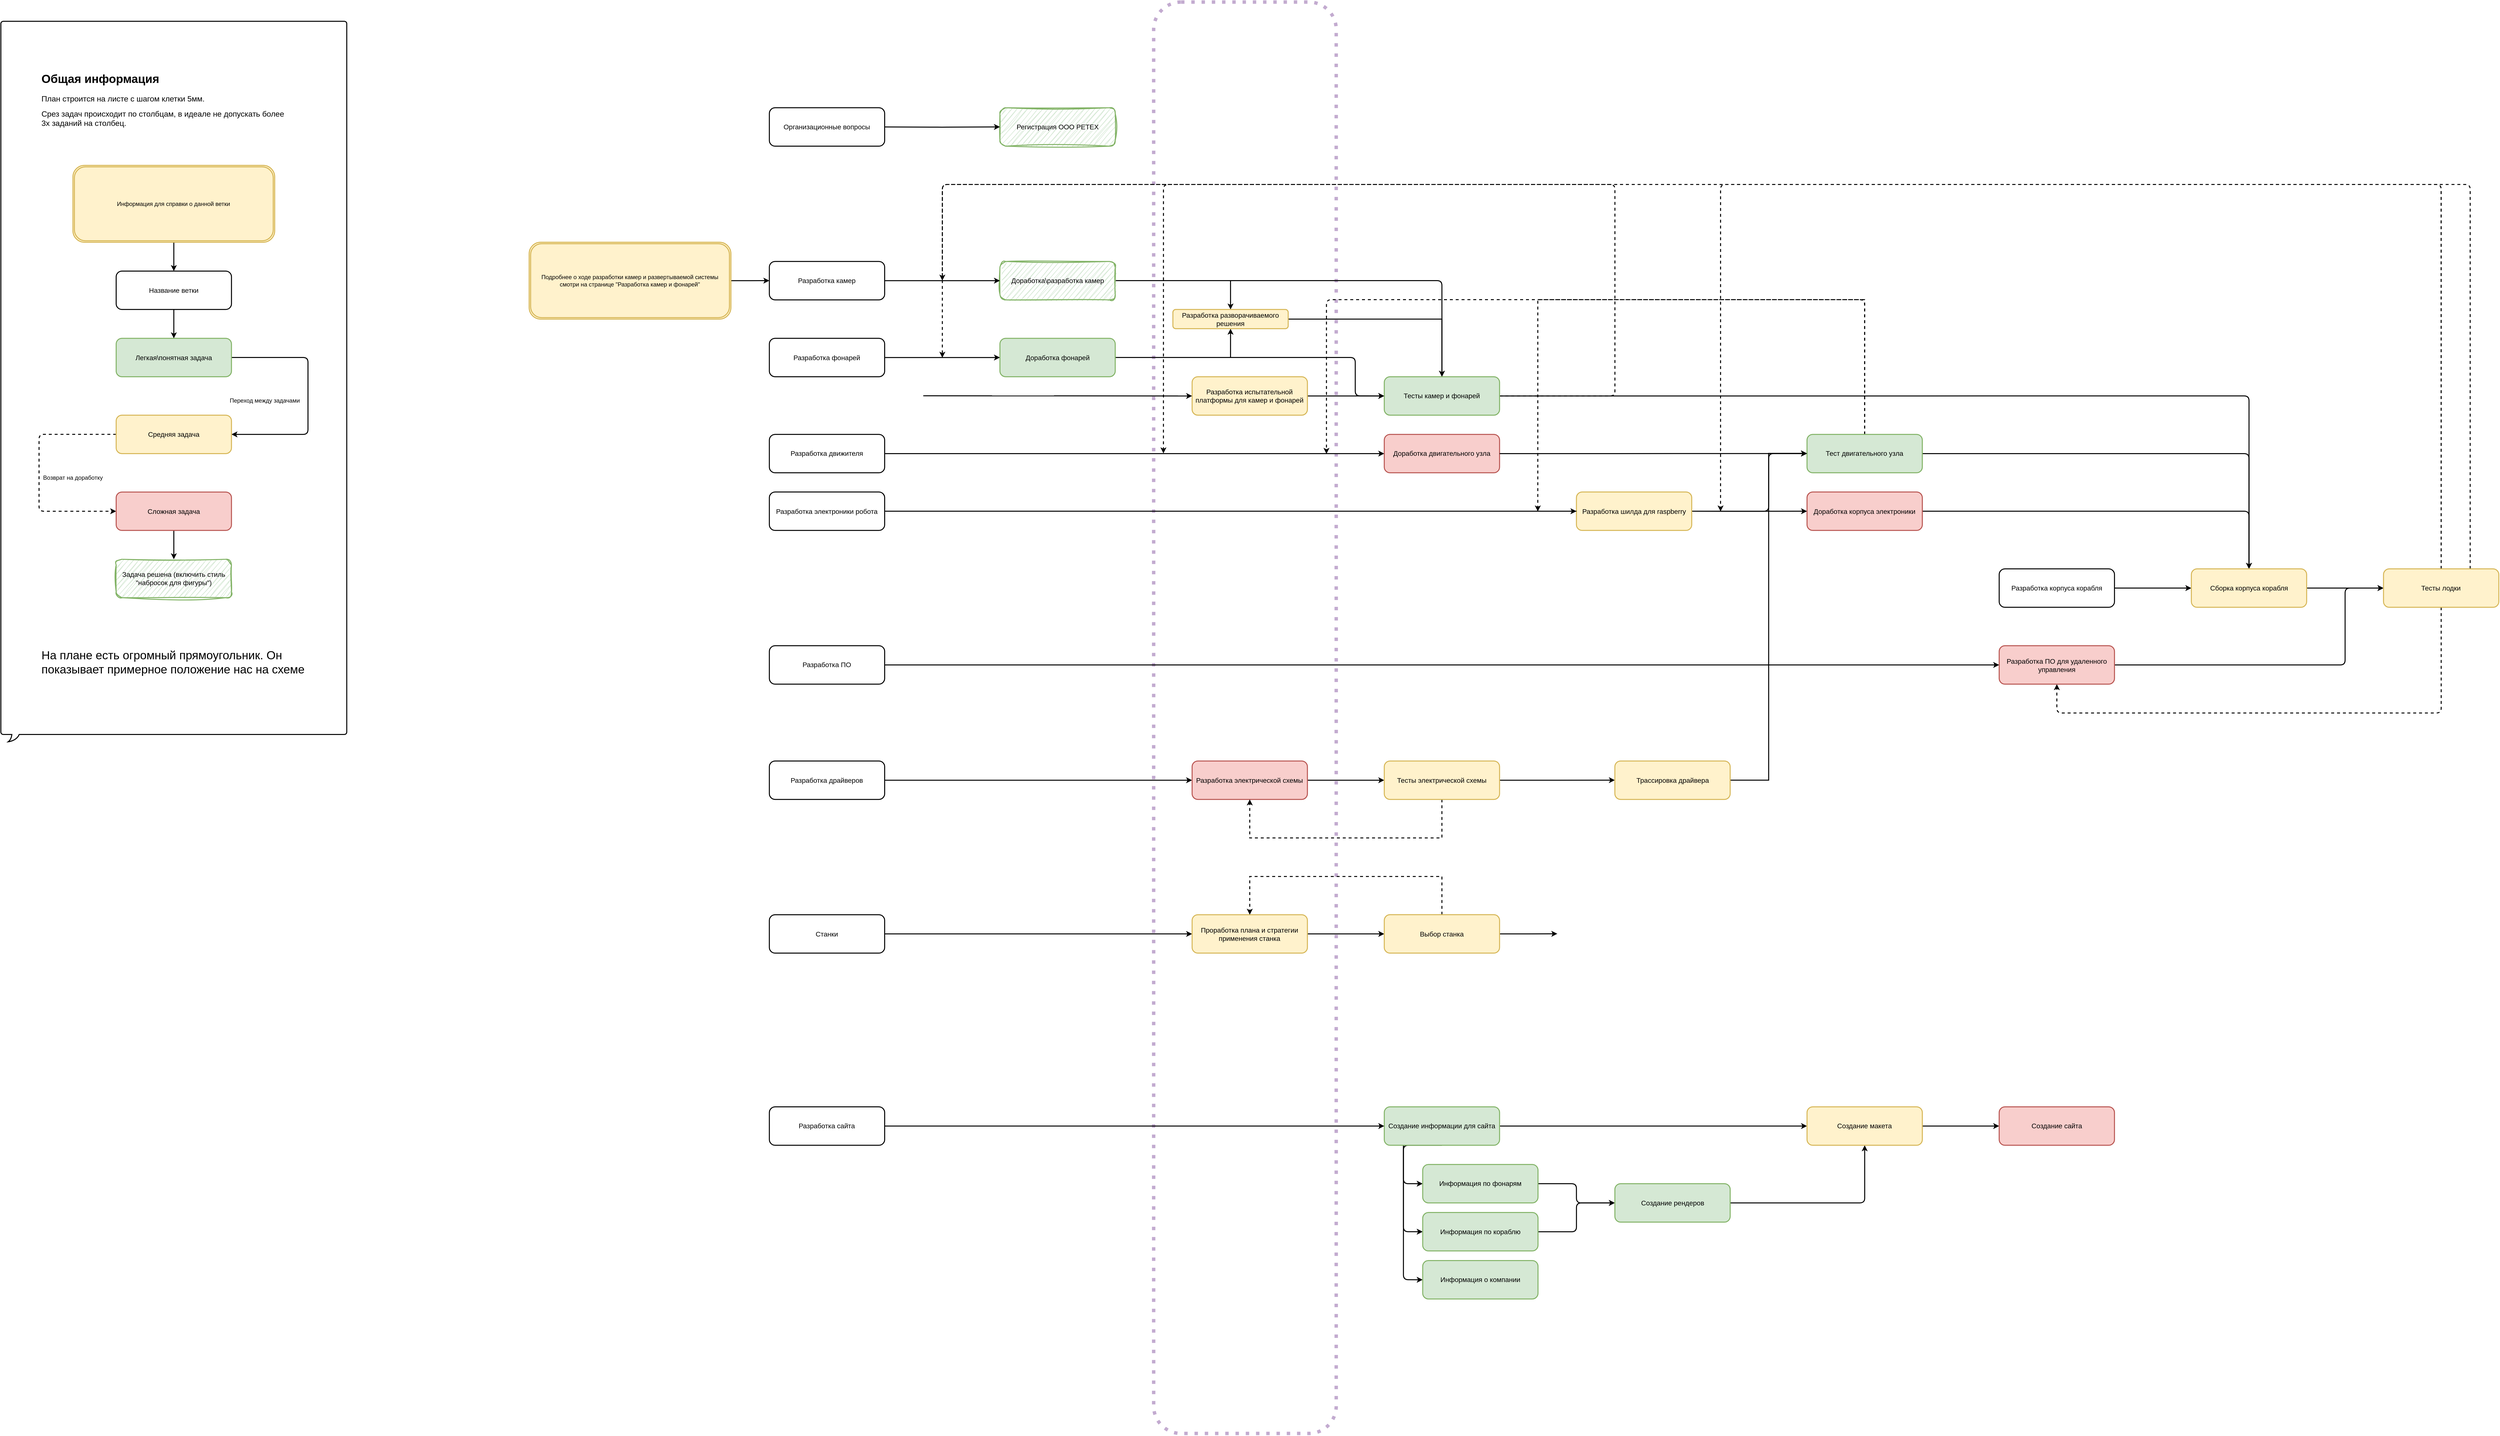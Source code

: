 <mxfile version="20.7.2" type="github" pages="3">
  <diagram name="Page-1" id="74e2e168-ea6b-b213-b513-2b3c1d86103e">
    <mxGraphModel dx="4593" dy="2245" grid="1" gridSize="19.685" guides="1" tooltips="1" connect="1" arrows="1" fold="1" page="0" pageScale="1" pageWidth="1100" pageHeight="850" background="none" math="0" shadow="0">
      <root>
        <mxCell id="0" />
        <mxCell id="1" parent="0" />
        <mxCell id="GSaUo4-FBYHItucqh0WZ-86" value="" style="rounded=1;whiteSpace=wrap;html=1;shadow=0;glass=0;strokeWidth=7;dashed=1;dashPattern=1 2;fillColor=none;strokeColor=#C3ABD0;" parent="1" vertex="1">
          <mxGeometry x="708.65" y="-452.76" width="374.01" height="2933.07" as="geometry" />
        </mxCell>
        <mxCell id="YXC-8lvCb8mUl5Gweqnl-26" value="" style="whiteSpace=wrap;html=1;shape=mxgraph.basic.roundRectCallout;dx=30;dy=15;size=5;boundedLbl=1;strokeWidth=2;fillColor=none;rounded=1;sketch=0;movable=1;resizable=1;rotatable=1;deletable=1;editable=1;connectable=1;" parent="1" vertex="1">
          <mxGeometry x="-1653.21" y="-413.38" width="708.66" height="1476.37" as="geometry" />
        </mxCell>
        <mxCell id="YXC-8lvCb8mUl5Gweqnl-12" value="&lt;h1&gt;&lt;font style=&quot;font-size: 24px;&quot;&gt;Общая информация&lt;/font&gt;&lt;/h1&gt;&lt;p&gt;&lt;font size=&quot;3&quot;&gt;План строится на листе с шагом клетки 5мм.&lt;/font&gt;&lt;/p&gt;&lt;p&gt;&lt;font size=&quot;3&quot;&gt;Срез задач происходит по столбцам, в идеале не допускать более 3х заданий на столбец.&lt;/font&gt;&lt;/p&gt;&lt;p&gt;&amp;nbsp;&lt;/p&gt;" style="text;html=1;strokeColor=none;fillColor=none;spacing=5;spacingTop=-20;whiteSpace=wrap;overflow=hidden;rounded=1;strokeWidth=2;" parent="1" vertex="1">
          <mxGeometry x="-1574.8" y="-314.96" width="511.49" height="157.48" as="geometry" />
        </mxCell>
        <mxCell id="YXC-8lvCb8mUl5Gweqnl-16" style="edgeStyle=orthogonalEdgeStyle;rounded=1;orthogonalLoop=1;jettySize=auto;html=1;entryX=1;entryY=0.5;entryDx=0;entryDy=0;strokeWidth=2;" parent="1" source="YXC-8lvCb8mUl5Gweqnl-13" target="YXC-8lvCb8mUl5Gweqnl-14" edge="1">
          <mxGeometry relative="1" as="geometry">
            <Array as="points">
              <mxPoint x="-1024" y="275.97" />
              <mxPoint x="-1024" y="432.97" />
            </Array>
          </mxGeometry>
        </mxCell>
        <mxCell id="YXC-8lvCb8mUl5Gweqnl-13" value="Легкая\понятная задача" style="rounded=1;whiteSpace=wrap;html=1;fontSize=14;fontFamily=Helvetica;strokeWidth=2;fillColor=#d5e8d4;strokeColor=#82b366;" parent="1" vertex="1">
          <mxGeometry x="-1416.995" y="236.225" width="236.24" height="78.74" as="geometry" />
        </mxCell>
        <mxCell id="YXC-8lvCb8mUl5Gweqnl-18" style="edgeStyle=orthogonalEdgeStyle;rounded=1;orthogonalLoop=1;jettySize=auto;html=1;entryX=0;entryY=0.5;entryDx=0;entryDy=0;strokeWidth=2;dashed=1;" parent="1" source="YXC-8lvCb8mUl5Gweqnl-14" target="YXC-8lvCb8mUl5Gweqnl-15" edge="1">
          <mxGeometry relative="1" as="geometry">
            <Array as="points">
              <mxPoint x="-1575" y="432.97" />
              <mxPoint x="-1575" y="590.97" />
            </Array>
          </mxGeometry>
        </mxCell>
        <mxCell id="YXC-8lvCb8mUl5Gweqnl-14" value="Средняя задача" style="rounded=1;whiteSpace=wrap;html=1;fontSize=14;fontFamily=Helvetica;strokeWidth=2;fillColor=#fff2cc;strokeColor=#d6b656;" parent="1" vertex="1">
          <mxGeometry x="-1417.0" y="393.71" width="236.24" height="78.74" as="geometry" />
        </mxCell>
        <mxCell id="hX4bRe0UXtnhplZx269Z-2" style="edgeStyle=orthogonalEdgeStyle;rounded=0;orthogonalLoop=1;jettySize=auto;html=1;entryX=0.5;entryY=0;entryDx=0;entryDy=0;strokeWidth=2;" parent="1" source="YXC-8lvCb8mUl5Gweqnl-15" target="hX4bRe0UXtnhplZx269Z-1" edge="1">
          <mxGeometry relative="1" as="geometry" />
        </mxCell>
        <mxCell id="YXC-8lvCb8mUl5Gweqnl-15" value="Сложная задача" style="rounded=1;whiteSpace=wrap;html=1;fontSize=14;fontFamily=Helvetica;strokeWidth=2;fillColor=#f8cecc;strokeColor=#b85450;" parent="1" vertex="1">
          <mxGeometry x="-1416.995" y="551.195" width="236.24" height="78.74" as="geometry" />
        </mxCell>
        <mxCell id="YXC-8lvCb8mUl5Gweqnl-17" value="Переход между задачами" style="text;html=1;strokeColor=none;fillColor=none;align=center;verticalAlign=middle;whiteSpace=wrap;rounded=1;strokeWidth=2;" parent="1" vertex="1">
          <mxGeometry x="-1200.78" y="334.66" width="177.23" height="59.05" as="geometry" />
        </mxCell>
        <mxCell id="YXC-8lvCb8mUl5Gweqnl-19" value="Возврат на доработку" style="text;html=1;strokeColor=none;fillColor=none;align=center;verticalAlign=middle;whiteSpace=wrap;rounded=1;strokeWidth=2;" parent="1" vertex="1">
          <mxGeometry x="-1594.225" y="492.145" width="177.23" height="59.05" as="geometry" />
        </mxCell>
        <mxCell id="hX4bRe0UXtnhplZx269Z-1" value="Задача решена (включить стиль &quot;набросок для фигуры&quot;)" style="rounded=1;whiteSpace=wrap;html=1;fontSize=14;fontFamily=Helvetica;strokeWidth=2;fillColor=#d5e8d4;strokeColor=#82b366;gradientColor=none;glass=0;shadow=0;sketch=1;curveFitting=1;jiggle=2;" parent="1" vertex="1">
          <mxGeometry x="-1416.99" y="688.98" width="236.24" height="78.74" as="geometry" />
        </mxCell>
        <mxCell id="OZAmAOw6fL0Up9FfZM9n-1" value="&lt;h1&gt;&lt;span style=&quot;font-weight: normal;&quot;&gt;На плане есть огромный прямоугольник. Он показывает примерное положение нас на схеме&lt;/span&gt;&lt;/h1&gt;&lt;p&gt;&amp;nbsp;&lt;/p&gt;" style="text;html=1;strokeColor=none;fillColor=none;spacing=5;spacingTop=-20;whiteSpace=wrap;overflow=hidden;rounded=1;strokeWidth=2;" parent="1" vertex="1">
          <mxGeometry x="-1574.8" y="866.15" width="590.56" height="157.48" as="geometry" />
        </mxCell>
        <mxCell id="GSaUo4-FBYHItucqh0WZ-1" value="Регистрация ООО РЕТЕХ" style="rounded=1;whiteSpace=wrap;html=1;fontSize=14;fontFamily=Helvetica;strokeWidth=2;fillColor=#d5e8d4;strokeColor=#82b366;sketch=1;curveFitting=1;jiggle=2;" parent="1" vertex="1">
          <mxGeometry x="393.65" y="-236.22" width="236.24" height="78.74" as="geometry" />
        </mxCell>
        <mxCell id="GSaUo4-FBYHItucqh0WZ-2" style="edgeStyle=orthogonalEdgeStyle;rounded=1;orthogonalLoop=1;jettySize=auto;html=1;entryX=0;entryY=0.5;entryDx=0;entryDy=0;strokeWidth=2;startArrow=none;startFill=0;" parent="1" source="GSaUo4-FBYHItucqh0WZ-4" target="GSaUo4-FBYHItucqh0WZ-24" edge="1">
          <mxGeometry relative="1" as="geometry">
            <mxPoint x="787.395" y="354.335" as="targetPoint" />
            <Array as="points">
              <mxPoint x="1121.65" y="276" />
              <mxPoint x="1121.65" y="354" />
            </Array>
          </mxGeometry>
        </mxCell>
        <mxCell id="GSaUo4-FBYHItucqh0WZ-3" style="edgeStyle=orthogonalEdgeStyle;rounded=0;orthogonalLoop=1;jettySize=auto;html=1;entryX=0.5;entryY=1;entryDx=0;entryDy=0;strokeWidth=2;" parent="1" source="GSaUo4-FBYHItucqh0WZ-4" target="GSaUo4-FBYHItucqh0WZ-39" edge="1">
          <mxGeometry relative="1" as="geometry" />
        </mxCell>
        <mxCell id="GSaUo4-FBYHItucqh0WZ-4" value="Доработка фонарей" style="rounded=1;whiteSpace=wrap;html=1;fontSize=14;fontFamily=Helvetica;strokeWidth=2;fillColor=#d5e8d4;strokeColor=#82b366;" parent="1" vertex="1">
          <mxGeometry x="393.645" y="236.225" width="236.24" height="78.74" as="geometry" />
        </mxCell>
        <mxCell id="GSaUo4-FBYHItucqh0WZ-5" style="edgeStyle=orthogonalEdgeStyle;rounded=1;orthogonalLoop=1;jettySize=auto;html=1;exitX=0;exitY=0.5;exitDx=0;exitDy=0;strokeWidth=2;sketch=0;shadow=0;startArrow=classic;startFill=1;endArrow=none;endFill=0;fontSize=14;fontFamily=Helvetica;" parent="1" target="GSaUo4-FBYHItucqh0WZ-56" edge="1">
          <mxGeometry relative="1" as="geometry">
            <mxPoint x="393.65" y="-196.95" as="sourcePoint" />
            <mxPoint x="236.655" y="-197.285" as="targetPoint" />
            <Array as="points" />
          </mxGeometry>
        </mxCell>
        <mxCell id="GSaUo4-FBYHItucqh0WZ-6" style="edgeStyle=orthogonalEdgeStyle;rounded=1;sketch=0;orthogonalLoop=1;jettySize=auto;html=1;entryX=0;entryY=0.5;entryDx=0;entryDy=0;shadow=0;strokeWidth=2;startArrow=none;startFill=0;endArrow=classic;endFill=1;fontSize=14;fontFamily=Helvetica;exitX=1;exitY=0.5;exitDx=0;exitDy=0;" parent="1" source="GSaUo4-FBYHItucqh0WZ-55" target="GSaUo4-FBYHItucqh0WZ-77" edge="1">
          <mxGeometry relative="1" as="geometry">
            <mxPoint x="1417.325" y="748" as="sourcePoint" />
          </mxGeometry>
        </mxCell>
        <mxCell id="GSaUo4-FBYHItucqh0WZ-7" style="edgeStyle=orthogonalEdgeStyle;rounded=1;sketch=0;orthogonalLoop=1;jettySize=auto;html=1;exitX=1;exitY=0.5;exitDx=0;exitDy=0;shadow=0;strokeWidth=2;fontFamily=Helvetica;fontSize=14;startArrow=none;startFill=0;endArrow=classic;endFill=1;entryX=0.5;entryY=0;entryDx=0;entryDy=0;" parent="1" source="GSaUo4-FBYHItucqh0WZ-8" target="GSaUo4-FBYHItucqh0WZ-32" edge="1">
          <mxGeometry relative="1" as="geometry" />
        </mxCell>
        <mxCell id="GSaUo4-FBYHItucqh0WZ-8" value="Доработка корпуса электроники" style="rounded=1;whiteSpace=wrap;html=1;fontSize=14;fontFamily=Helvetica;strokeWidth=2;fillColor=#f8cecc;strokeColor=#b85450;" parent="1" vertex="1">
          <mxGeometry x="2047.235" y="551.175" width="236.24" height="78.74" as="geometry" />
        </mxCell>
        <mxCell id="GSaUo4-FBYHItucqh0WZ-9" style="edgeStyle=orthogonalEdgeStyle;rounded=1;orthogonalLoop=1;jettySize=auto;html=1;fontSize=14;fontFamily=Helvetica;strokeWidth=2;entryX=0;entryY=0.5;entryDx=0;entryDy=0;exitX=1;exitY=0.5;exitDx=0;exitDy=0;startArrow=none;" parent="1" source="GSaUo4-FBYHItucqh0WZ-77" target="GSaUo4-FBYHItucqh0WZ-8" edge="1">
          <mxGeometry relative="1" as="geometry">
            <mxPoint x="236.65" y="590" as="sourcePoint" />
            <mxPoint x="1653.65" y="591" as="targetPoint" />
            <Array as="points" />
          </mxGeometry>
        </mxCell>
        <mxCell id="GSaUo4-FBYHItucqh0WZ-10" style="edgeStyle=orthogonalEdgeStyle;rounded=1;sketch=0;orthogonalLoop=1;jettySize=auto;html=1;entryX=0;entryY=0.5;entryDx=0;entryDy=0;shadow=0;strokeWidth=2;fontFamily=Helvetica;fontSize=14;startArrow=none;startFill=0;endArrow=classic;endFill=1;exitX=1;exitY=0.5;exitDx=0;exitDy=0;" parent="1" source="GSaUo4-FBYHItucqh0WZ-32" edge="1">
          <mxGeometry relative="1" as="geometry">
            <mxPoint x="3228.325" y="748.045" as="targetPoint" />
          </mxGeometry>
        </mxCell>
        <mxCell id="GSaUo4-FBYHItucqh0WZ-11" style="edgeStyle=orthogonalEdgeStyle;rounded=1;orthogonalLoop=1;jettySize=auto;html=1;entryX=0;entryY=0.5;entryDx=0;entryDy=0;strokeWidth=2;startArrow=none;startFill=0;" parent="1" source="GSaUo4-FBYHItucqh0WZ-12" target="GSaUo4-FBYHItucqh0WZ-32" edge="1">
          <mxGeometry relative="1" as="geometry" />
        </mxCell>
        <mxCell id="GSaUo4-FBYHItucqh0WZ-12" value="Разработка корпуса корабля" style="rounded=1;whiteSpace=wrap;html=1;fontSize=14;fontFamily=Helvetica;strokeWidth=2;" parent="1" vertex="1">
          <mxGeometry x="2440.93" y="708.66" width="236.24" height="78.74" as="geometry" />
        </mxCell>
        <mxCell id="GSaUo4-FBYHItucqh0WZ-13" style="edgeStyle=orthogonalEdgeStyle;rounded=1;sketch=0;orthogonalLoop=1;jettySize=auto;html=1;shadow=0;strokeWidth=2;fontFamily=Helvetica;fontSize=14;startArrow=none;startFill=0;endArrow=classic;endFill=1;dashed=1;exitX=0.5;exitY=0;exitDx=0;exitDy=0;" parent="1" edge="1">
          <mxGeometry relative="1" as="geometry">
            <Array as="points">
              <mxPoint x="3346.65" y="-79" />
              <mxPoint x="275.65" y="-79" />
            </Array>
            <mxPoint x="275.65" y="118" as="targetPoint" />
            <mxPoint x="3346.445" y="708.675" as="sourcePoint" />
          </mxGeometry>
        </mxCell>
        <mxCell id="GSaUo4-FBYHItucqh0WZ-14" style="edgeStyle=orthogonalEdgeStyle;rounded=1;sketch=0;orthogonalLoop=1;jettySize=auto;html=1;shadow=0;dashed=1;strokeWidth=2;fontFamily=Helvetica;fontSize=14;startArrow=none;startFill=0;endArrow=classic;endFill=1;exitX=0.5;exitY=0;exitDx=0;exitDy=0;" parent="1" edge="1">
          <mxGeometry relative="1" as="geometry">
            <mxPoint x="728.65" y="472" as="targetPoint" />
            <Array as="points">
              <mxPoint x="3346.65" y="-79" />
              <mxPoint x="728.65" y="-79" />
            </Array>
            <mxPoint x="3346.445" y="708.675" as="sourcePoint" />
          </mxGeometry>
        </mxCell>
        <mxCell id="GSaUo4-FBYHItucqh0WZ-15" style="edgeStyle=orthogonalEdgeStyle;rounded=1;sketch=0;orthogonalLoop=1;jettySize=auto;html=1;shadow=0;dashed=1;strokeWidth=2;fontFamily=Helvetica;fontSize=14;startArrow=none;startFill=0;endArrow=classic;endFill=1;" parent="1" edge="1">
          <mxGeometry relative="1" as="geometry">
            <mxPoint x="1870.08" y="590.99" as="targetPoint" />
            <Array as="points">
              <mxPoint x="3406.08" y="-79.01" />
              <mxPoint x="1870.08" y="-79.01" />
            </Array>
            <mxPoint x="3405.88" y="708.665" as="sourcePoint" />
          </mxGeometry>
        </mxCell>
        <mxCell id="GSaUo4-FBYHItucqh0WZ-16" style="edgeStyle=orthogonalEdgeStyle;rounded=1;orthogonalLoop=1;jettySize=auto;html=1;entryX=0.5;entryY=1;entryDx=0;entryDy=0;strokeWidth=2;startArrow=none;startFill=0;dashed=1;" parent="1" target="GSaUo4-FBYHItucqh0WZ-36" edge="1">
          <mxGeometry relative="1" as="geometry">
            <Array as="points">
              <mxPoint x="3346.65" y="1004" />
              <mxPoint x="2558.65" y="1004" />
            </Array>
            <mxPoint x="3346.45" y="787.415" as="sourcePoint" />
          </mxGeometry>
        </mxCell>
        <mxCell id="GSaUo4-FBYHItucqh0WZ-17" style="edgeStyle=orthogonalEdgeStyle;rounded=1;orthogonalLoop=1;jettySize=auto;html=1;entryX=0.5;entryY=0;entryDx=0;entryDy=0;strokeWidth=2;" parent="1" source="GSaUo4-FBYHItucqh0WZ-19" target="GSaUo4-FBYHItucqh0WZ-24" edge="1">
          <mxGeometry relative="1" as="geometry">
            <mxPoint x="905.515" y="314.965" as="targetPoint" />
          </mxGeometry>
        </mxCell>
        <mxCell id="GSaUo4-FBYHItucqh0WZ-18" style="edgeStyle=orthogonalEdgeStyle;rounded=0;orthogonalLoop=1;jettySize=auto;html=1;entryX=0.5;entryY=0;entryDx=0;entryDy=0;strokeWidth=2;" parent="1" source="GSaUo4-FBYHItucqh0WZ-19" target="GSaUo4-FBYHItucqh0WZ-39" edge="1">
          <mxGeometry relative="1" as="geometry" />
        </mxCell>
        <mxCell id="GSaUo4-FBYHItucqh0WZ-19" value="Доработка\разработка камер" style="rounded=1;whiteSpace=wrap;html=1;fontSize=14;fontFamily=Helvetica;strokeWidth=2;fillColor=#d5e8d4;strokeColor=#82b366;sketch=1;curveFitting=1;jiggle=2;gradientColor=none;shadow=0;" parent="1" vertex="1">
          <mxGeometry x="393.65" y="78.74" width="236.24" height="78.74" as="geometry" />
        </mxCell>
        <mxCell id="GSaUo4-FBYHItucqh0WZ-20" style="edgeStyle=orthogonalEdgeStyle;rounded=1;orthogonalLoop=1;jettySize=auto;html=1;entryX=0.5;entryY=0;entryDx=0;entryDy=0;strokeWidth=2;exitX=1;exitY=0.5;exitDx=0;exitDy=0;" parent="1" source="GSaUo4-FBYHItucqh0WZ-24" target="GSaUo4-FBYHItucqh0WZ-32" edge="1">
          <mxGeometry relative="1" as="geometry">
            <mxPoint x="1476.65" y="354" as="sourcePoint" />
          </mxGeometry>
        </mxCell>
        <mxCell id="GSaUo4-FBYHItucqh0WZ-21" value="Доработка двигательного узла" style="rounded=1;whiteSpace=wrap;html=1;fontSize=14;fontFamily=Helvetica;strokeWidth=2;fillColor=#f8cecc;strokeColor=#b85450;" parent="1" vertex="1">
          <mxGeometry x="1181.09" y="433.07" width="236.24" height="78.74" as="geometry" />
        </mxCell>
        <mxCell id="GSaUo4-FBYHItucqh0WZ-22" value="" style="edgeStyle=orthogonalEdgeStyle;rounded=1;orthogonalLoop=1;jettySize=auto;html=1;fontSize=14;fontFamily=Helvetica;strokeWidth=2;entryX=0;entryY=0.5;entryDx=0;entryDy=0;endArrow=classic;startArrow=none;startFill=0;endFill=1;" parent="1" source="GSaUo4-FBYHItucqh0WZ-54" target="GSaUo4-FBYHItucqh0WZ-21" edge="1">
          <mxGeometry relative="1" as="geometry">
            <mxPoint x="236.65" y="472" as="sourcePoint" />
            <mxPoint x="1259.83" y="472.44" as="targetPoint" />
            <Array as="points" />
          </mxGeometry>
        </mxCell>
        <mxCell id="GSaUo4-FBYHItucqh0WZ-23" style="edgeStyle=orthogonalEdgeStyle;rounded=1;orthogonalLoop=1;jettySize=auto;html=1;strokeWidth=2;startArrow=none;startFill=0;dashed=1;" parent="1" source="GSaUo4-FBYHItucqh0WZ-24" edge="1">
          <mxGeometry relative="1" as="geometry">
            <mxPoint x="275.65" y="276" as="targetPoint" />
            <Array as="points">
              <mxPoint x="1653.65" y="354" />
              <mxPoint x="1653.65" y="-79" />
              <mxPoint x="275.65" y="-79" />
            </Array>
          </mxGeometry>
        </mxCell>
        <mxCell id="GSaUo4-FBYHItucqh0WZ-24" value="Тесты камер и фонарей" style="rounded=1;whiteSpace=wrap;html=1;fontSize=14;fontFamily=Helvetica;strokeWidth=2;fillColor=#d5e8d4;strokeColor=#82b366;" parent="1" vertex="1">
          <mxGeometry x="1181.09" y="314.96" width="236.24" height="78.74" as="geometry" />
        </mxCell>
        <mxCell id="GSaUo4-FBYHItucqh0WZ-25" value="" style="endArrow=classic;html=1;rounded=0;exitX=1;exitY=0.5;exitDx=0;exitDy=0;entryX=0;entryY=0.5;entryDx=0;entryDy=0;strokeWidth=2;" parent="1" target="GSaUo4-FBYHItucqh0WZ-24" edge="1">
          <mxGeometry width="50" height="50" relative="1" as="geometry">
            <mxPoint x="1023.635" y="354.335" as="sourcePoint" />
            <mxPoint x="1349.65" y="531" as="targetPoint" />
          </mxGeometry>
        </mxCell>
        <mxCell id="GSaUo4-FBYHItucqh0WZ-26" style="edgeStyle=orthogonalEdgeStyle;rounded=1;orthogonalLoop=1;jettySize=auto;html=1;strokeWidth=2;startArrow=none;startFill=0;entryX=0.5;entryY=0;entryDx=0;entryDy=0;" parent="1" source="GSaUo4-FBYHItucqh0WZ-29" target="GSaUo4-FBYHItucqh0WZ-32" edge="1">
          <mxGeometry relative="1" as="geometry">
            <mxPoint x="2558.65" y="709" as="targetPoint" />
          </mxGeometry>
        </mxCell>
        <mxCell id="GSaUo4-FBYHItucqh0WZ-27" style="edgeStyle=orthogonalEdgeStyle;rounded=1;orthogonalLoop=1;jettySize=auto;html=1;strokeWidth=2;startArrow=none;startFill=0;dashed=1;exitX=0.5;exitY=0;exitDx=0;exitDy=0;" parent="1" source="GSaUo4-FBYHItucqh0WZ-29" edge="1">
          <mxGeometry relative="1" as="geometry">
            <mxPoint x="1062.65" y="473" as="targetPoint" />
            <Array as="points">
              <mxPoint x="2165.65" y="157" />
              <mxPoint x="1062.65" y="157" />
              <mxPoint x="1062.65" y="473" />
            </Array>
          </mxGeometry>
        </mxCell>
        <mxCell id="GSaUo4-FBYHItucqh0WZ-28" style="edgeStyle=orthogonalEdgeStyle;rounded=0;orthogonalLoop=1;jettySize=auto;html=1;dashed=1;strokeWidth=2;" parent="1" source="GSaUo4-FBYHItucqh0WZ-29" edge="1">
          <mxGeometry relative="1" as="geometry">
            <mxPoint x="1495.65" y="591" as="targetPoint" />
            <Array as="points">
              <mxPoint x="2165.65" y="157" />
              <mxPoint x="1495.65" y="157" />
              <mxPoint x="1495.65" y="591" />
            </Array>
          </mxGeometry>
        </mxCell>
        <mxCell id="GSaUo4-FBYHItucqh0WZ-29" value="Тест двигательного узла" style="rounded=1;whiteSpace=wrap;html=1;fontSize=14;fontFamily=Helvetica;strokeWidth=2;fillColor=#d5e8d4;strokeColor=#82b366;" parent="1" vertex="1">
          <mxGeometry x="2047.205" y="433.065" width="236.24" height="78.74" as="geometry" />
        </mxCell>
        <mxCell id="GSaUo4-FBYHItucqh0WZ-30" value="" style="endArrow=classic;html=1;rounded=0;strokeWidth=2;exitX=1;exitY=0.5;exitDx=0;exitDy=0;entryX=0;entryY=0.5;entryDx=0;entryDy=0;" parent="1" source="GSaUo4-FBYHItucqh0WZ-21" target="GSaUo4-FBYHItucqh0WZ-29" edge="1">
          <mxGeometry width="50" height="50" relative="1" as="geometry">
            <mxPoint x="2066.65" y="581" as="sourcePoint" />
            <mxPoint x="2116.65" y="531" as="targetPoint" />
          </mxGeometry>
        </mxCell>
        <mxCell id="GSaUo4-FBYHItucqh0WZ-31" value="" style="endArrow=classic;html=1;rounded=1;strokeWidth=2;exitX=1;exitY=0.5;exitDx=0;exitDy=0;entryX=0;entryY=0.5;entryDx=0;entryDy=0;edgeStyle=orthogonalEdgeStyle;" parent="1" source="GSaUo4-FBYHItucqh0WZ-77" target="GSaUo4-FBYHItucqh0WZ-29" edge="1">
          <mxGeometry width="50" height="50" relative="1" as="geometry">
            <mxPoint x="1437.015" y="492.125" as="sourcePoint" />
            <mxPoint x="2007.65" y="748" as="targetPoint" />
            <Array as="points">
              <mxPoint x="1968.65" y="591" />
              <mxPoint x="1968.65" y="472" />
            </Array>
          </mxGeometry>
        </mxCell>
        <mxCell id="GSaUo4-FBYHItucqh0WZ-32" value="Сборка корпуса корабля" style="rounded=1;whiteSpace=wrap;html=1;fontSize=14;fontFamily=Helvetica;strokeWidth=2;fillColor=#fff2cc;strokeColor=#d6b656;" parent="1" vertex="1">
          <mxGeometry x="2834.635" y="708.675" width="236.24" height="78.74" as="geometry" />
        </mxCell>
        <mxCell id="GSaUo4-FBYHItucqh0WZ-33" value="Разработка испытательной платформы для камер и фонарей" style="rounded=1;whiteSpace=wrap;html=1;fontSize=14;fontFamily=Helvetica;strokeWidth=2;fillColor=#fff2cc;strokeColor=#d6b656;" parent="1" vertex="1">
          <mxGeometry x="787.395" y="314.965" width="236.24" height="78.74" as="geometry" />
        </mxCell>
        <mxCell id="GSaUo4-FBYHItucqh0WZ-34" value="" style="endArrow=classic;html=1;rounded=1;strokeWidth=2;entryX=0;entryY=0.5;entryDx=0;entryDy=0;" parent="1" target="GSaUo4-FBYHItucqh0WZ-33" edge="1">
          <mxGeometry width="50" height="50" relative="1" as="geometry">
            <mxPoint x="236.65" y="354" as="sourcePoint" />
            <mxPoint x="975.65" y="394" as="targetPoint" />
          </mxGeometry>
        </mxCell>
        <mxCell id="GSaUo4-FBYHItucqh0WZ-35" style="edgeStyle=orthogonalEdgeStyle;rounded=1;orthogonalLoop=1;jettySize=auto;html=1;entryX=0;entryY=0.5;entryDx=0;entryDy=0;strokeWidth=2;startArrow=none;startFill=0;" parent="1" source="GSaUo4-FBYHItucqh0WZ-36" edge="1">
          <mxGeometry relative="1" as="geometry">
            <Array as="points">
              <mxPoint x="3149.65" y="906" />
              <mxPoint x="3149.65" y="748" />
            </Array>
            <mxPoint x="3228.325" y="748.045" as="targetPoint" />
          </mxGeometry>
        </mxCell>
        <mxCell id="GSaUo4-FBYHItucqh0WZ-36" value="Разработка ПО для удаленного управления" style="rounded=1;whiteSpace=wrap;html=1;fontSize=14;fontFamily=Helvetica;strokeWidth=2;fillColor=#f8cecc;strokeColor=#b85450;" parent="1" vertex="1">
          <mxGeometry x="2440.93" y="866.13" width="236.24" height="78.74" as="geometry" />
        </mxCell>
        <mxCell id="GSaUo4-FBYHItucqh0WZ-37" value="" style="endArrow=classic;html=1;rounded=1;strokeWidth=2;entryX=0;entryY=0.5;entryDx=0;entryDy=0;exitX=1;exitY=0.5;exitDx=0;exitDy=0;" parent="1" source="GSaUo4-FBYHItucqh0WZ-76" target="GSaUo4-FBYHItucqh0WZ-36" edge="1">
          <mxGeometry width="50" height="50" relative="1" as="geometry">
            <mxPoint x="236.65" y="905" as="sourcePoint" />
            <mxPoint x="2648.65" y="689" as="targetPoint" />
          </mxGeometry>
        </mxCell>
        <mxCell id="GSaUo4-FBYHItucqh0WZ-38" style="edgeStyle=orthogonalEdgeStyle;rounded=0;orthogonalLoop=1;jettySize=auto;html=1;entryX=0.5;entryY=0;entryDx=0;entryDy=0;strokeWidth=2;" parent="1" source="GSaUo4-FBYHItucqh0WZ-39" target="GSaUo4-FBYHItucqh0WZ-24" edge="1">
          <mxGeometry relative="1" as="geometry" />
        </mxCell>
        <mxCell id="GSaUo4-FBYHItucqh0WZ-39" value="Разработка разворачиваемого решения" style="rounded=1;whiteSpace=wrap;html=1;fontSize=14;fontFamily=Helvetica;strokeWidth=2;fillColor=#fff2cc;strokeColor=#d6b656;" parent="1" vertex="1">
          <mxGeometry x="748.02" y="177.18" width="236.24" height="39.37" as="geometry" />
        </mxCell>
        <mxCell id="GSaUo4-FBYHItucqh0WZ-40" value="Тесты лодки" style="rounded=1;whiteSpace=wrap;html=1;fontSize=14;fontFamily=Helvetica;strokeWidth=2;fillColor=#fff2cc;strokeColor=#d6b656;" parent="1" vertex="1">
          <mxGeometry x="3228.325" y="708.675" width="236.24" height="78.74" as="geometry" />
        </mxCell>
        <mxCell id="GSaUo4-FBYHItucqh0WZ-41" style="edgeStyle=orthogonalEdgeStyle;rounded=0;orthogonalLoop=1;jettySize=auto;html=1;strokeWidth=2;" parent="1" source="GSaUo4-FBYHItucqh0WZ-42" target="GSaUo4-FBYHItucqh0WZ-44" edge="1">
          <mxGeometry relative="1" as="geometry" />
        </mxCell>
        <mxCell id="GSaUo4-FBYHItucqh0WZ-42" value="Разработка драйверов" style="rounded=1;whiteSpace=wrap;html=1;fontSize=14;fontFamily=Helvetica;strokeWidth=2;" parent="1" vertex="1">
          <mxGeometry x="-78.74" y="1102.35" width="236.24" height="78.74" as="geometry" />
        </mxCell>
        <mxCell id="GSaUo4-FBYHItucqh0WZ-43" style="edgeStyle=orthogonalEdgeStyle;rounded=0;orthogonalLoop=1;jettySize=auto;html=1;strokeWidth=2;" parent="1" source="GSaUo4-FBYHItucqh0WZ-44" target="GSaUo4-FBYHItucqh0WZ-47" edge="1">
          <mxGeometry relative="1" as="geometry" />
        </mxCell>
        <mxCell id="GSaUo4-FBYHItucqh0WZ-44" value="Разработка электрической схемы" style="rounded=1;whiteSpace=wrap;html=1;fontSize=14;fontFamily=Helvetica;strokeWidth=2;fillColor=#f8cecc;strokeColor=#b85450;" parent="1" vertex="1">
          <mxGeometry x="787.395" y="1102.355" width="236.24" height="78.74" as="geometry" />
        </mxCell>
        <mxCell id="GSaUo4-FBYHItucqh0WZ-45" style="edgeStyle=orthogonalEdgeStyle;rounded=0;orthogonalLoop=1;jettySize=auto;html=1;entryX=0.5;entryY=1;entryDx=0;entryDy=0;dashed=1;strokeWidth=2;" parent="1" source="GSaUo4-FBYHItucqh0WZ-47" target="GSaUo4-FBYHItucqh0WZ-44" edge="1">
          <mxGeometry relative="1" as="geometry">
            <Array as="points">
              <mxPoint x="1299.65" y="1260" />
              <mxPoint x="905.65" y="1260" />
            </Array>
          </mxGeometry>
        </mxCell>
        <mxCell id="GSaUo4-FBYHItucqh0WZ-46" style="edgeStyle=orthogonalEdgeStyle;rounded=0;orthogonalLoop=1;jettySize=auto;html=1;strokeWidth=2;" parent="1" source="GSaUo4-FBYHItucqh0WZ-47" target="GSaUo4-FBYHItucqh0WZ-49" edge="1">
          <mxGeometry relative="1" as="geometry" />
        </mxCell>
        <mxCell id="GSaUo4-FBYHItucqh0WZ-47" value="Тесты электрической схемы" style="rounded=1;whiteSpace=wrap;html=1;fontSize=14;fontFamily=Helvetica;strokeWidth=2;fillColor=#fff2cc;strokeColor=#d6b656;" parent="1" vertex="1">
          <mxGeometry x="1181.09" y="1102.35" width="236.24" height="78.74" as="geometry" />
        </mxCell>
        <mxCell id="GSaUo4-FBYHItucqh0WZ-48" style="edgeStyle=orthogonalEdgeStyle;rounded=0;orthogonalLoop=1;jettySize=auto;html=1;strokeWidth=2;" parent="1" source="GSaUo4-FBYHItucqh0WZ-49" target="GSaUo4-FBYHItucqh0WZ-29" edge="1">
          <mxGeometry relative="1" as="geometry">
            <Array as="points">
              <mxPoint x="1968.65" y="1142" />
              <mxPoint x="1968.65" y="472" />
            </Array>
          </mxGeometry>
        </mxCell>
        <mxCell id="GSaUo4-FBYHItucqh0WZ-49" value="Трассировка драйвера" style="rounded=1;whiteSpace=wrap;html=1;fontSize=14;fontFamily=Helvetica;strokeWidth=2;fillColor=#fff2cc;strokeColor=#d6b656;" parent="1" vertex="1">
          <mxGeometry x="1653.535" y="1102.345" width="236.24" height="78.74" as="geometry" />
        </mxCell>
        <mxCell id="GSaUo4-FBYHItucqh0WZ-50" style="edgeStyle=orthogonalEdgeStyle;rounded=0;orthogonalLoop=1;jettySize=auto;html=1;strokeWidth=2;" parent="1" source="GSaUo4-FBYHItucqh0WZ-51" target="GSaUo4-FBYHItucqh0WZ-19" edge="1">
          <mxGeometry relative="1" as="geometry" />
        </mxCell>
        <mxCell id="GSaUo4-FBYHItucqh0WZ-51" value="Разработка камер" style="rounded=1;whiteSpace=wrap;html=1;fontSize=14;fontFamily=Helvetica;strokeWidth=2;" parent="1" vertex="1">
          <mxGeometry x="-78.755" y="78.735" width="236.24" height="78.74" as="geometry" />
        </mxCell>
        <mxCell id="GSaUo4-FBYHItucqh0WZ-52" style="edgeStyle=orthogonalEdgeStyle;rounded=0;orthogonalLoop=1;jettySize=auto;html=1;strokeWidth=2;" parent="1" source="GSaUo4-FBYHItucqh0WZ-53" target="GSaUo4-FBYHItucqh0WZ-4" edge="1">
          <mxGeometry relative="1" as="geometry" />
        </mxCell>
        <mxCell id="GSaUo4-FBYHItucqh0WZ-53" value="Разработка фонарей" style="rounded=1;whiteSpace=wrap;html=1;fontSize=14;fontFamily=Helvetica;strokeWidth=2;" parent="1" vertex="1">
          <mxGeometry x="-78.75" y="236.22" width="236.24" height="78.74" as="geometry" />
        </mxCell>
        <mxCell id="GSaUo4-FBYHItucqh0WZ-54" value="Разработка движителя" style="rounded=1;whiteSpace=wrap;html=1;fontSize=14;fontFamily=Helvetica;strokeWidth=2;" parent="1" vertex="1">
          <mxGeometry x="-78.745" y="433.065" width="236.24" height="78.74" as="geometry" />
        </mxCell>
        <mxCell id="GSaUo4-FBYHItucqh0WZ-55" value="Разработка электроники робота" style="rounded=1;whiteSpace=wrap;html=1;fontSize=14;fontFamily=Helvetica;strokeWidth=2;" parent="1" vertex="1">
          <mxGeometry x="-78.74" y="551.18" width="236.24" height="78.74" as="geometry" />
        </mxCell>
        <mxCell id="GSaUo4-FBYHItucqh0WZ-56" value="Организационные вопросы" style="rounded=1;whiteSpace=wrap;html=1;fontSize=14;fontFamily=Helvetica;strokeWidth=2;" parent="1" vertex="1">
          <mxGeometry x="-78.74" y="-236.22" width="236.24" height="78.74" as="geometry" />
        </mxCell>
        <mxCell id="GSaUo4-FBYHItucqh0WZ-57" style="edgeStyle=orthogonalEdgeStyle;rounded=1;sketch=0;orthogonalLoop=1;jettySize=auto;html=1;entryX=0;entryY=0.5;entryDx=0;entryDy=0;shadow=0;strokeWidth=2;startArrow=none;startFill=0;endArrow=classic;endFill=1;fontSize=14;fontFamily=Helvetica;" parent="1" source="GSaUo4-FBYHItucqh0WZ-61" target="GSaUo4-FBYHItucqh0WZ-63" edge="1">
          <mxGeometry relative="1" as="geometry">
            <Array as="points">
              <mxPoint x="1220.37" y="1968.66" />
            </Array>
          </mxGeometry>
        </mxCell>
        <mxCell id="GSaUo4-FBYHItucqh0WZ-58" style="edgeStyle=orthogonalEdgeStyle;rounded=1;sketch=0;orthogonalLoop=1;jettySize=auto;html=1;entryX=0;entryY=0.5;entryDx=0;entryDy=0;shadow=0;strokeWidth=2;startArrow=none;startFill=0;endArrow=classic;endFill=1;fontSize=14;fontFamily=Helvetica;" parent="1" source="GSaUo4-FBYHItucqh0WZ-61" target="GSaUo4-FBYHItucqh0WZ-65" edge="1">
          <mxGeometry relative="1" as="geometry">
            <Array as="points">
              <mxPoint x="1220.37" y="2066.66" />
            </Array>
          </mxGeometry>
        </mxCell>
        <mxCell id="GSaUo4-FBYHItucqh0WZ-59" style="edgeStyle=orthogonalEdgeStyle;rounded=1;sketch=0;orthogonalLoop=1;jettySize=auto;html=1;exitX=0.5;exitY=1;exitDx=0;exitDy=0;entryX=0;entryY=0.5;entryDx=0;entryDy=0;shadow=0;strokeWidth=2;startArrow=none;startFill=0;endArrow=classic;endFill=1;fontSize=14;fontFamily=Helvetica;" parent="1" source="GSaUo4-FBYHItucqh0WZ-61" target="GSaUo4-FBYHItucqh0WZ-66" edge="1">
          <mxGeometry relative="1" as="geometry">
            <Array as="points">
              <mxPoint x="1220.37" y="1889.66" />
              <mxPoint x="1220.37" y="2165.66" />
            </Array>
          </mxGeometry>
        </mxCell>
        <mxCell id="GSaUo4-FBYHItucqh0WZ-60" style="edgeStyle=orthogonalEdgeStyle;rounded=1;sketch=0;orthogonalLoop=1;jettySize=auto;html=1;entryX=0;entryY=0.5;entryDx=0;entryDy=0;shadow=0;strokeWidth=2;fontFamily=Helvetica;fontSize=14;startArrow=none;startFill=0;endArrow=classic;endFill=1;" parent="1" source="GSaUo4-FBYHItucqh0WZ-61" target="GSaUo4-FBYHItucqh0WZ-71" edge="1">
          <mxGeometry relative="1" as="geometry" />
        </mxCell>
        <mxCell id="GSaUo4-FBYHItucqh0WZ-61" value="Создание информации для сайта" style="rounded=1;whiteSpace=wrap;html=1;fontSize=14;fontFamily=Helvetica;strokeWidth=2;fillColor=#d5e8d4;strokeColor=#82b366;" parent="1" vertex="1">
          <mxGeometry x="1181.1" y="1811.02" width="236.24" height="78.74" as="geometry" />
        </mxCell>
        <mxCell id="GSaUo4-FBYHItucqh0WZ-62" style="edgeStyle=orthogonalEdgeStyle;rounded=1;sketch=0;orthogonalLoop=1;jettySize=auto;html=1;entryX=0;entryY=0.5;entryDx=0;entryDy=0;shadow=0;strokeWidth=2;startArrow=none;startFill=0;endArrow=classic;endFill=1;fontSize=14;fontFamily=Helvetica;" parent="1" source="GSaUo4-FBYHItucqh0WZ-63" target="GSaUo4-FBYHItucqh0WZ-69" edge="1">
          <mxGeometry relative="1" as="geometry" />
        </mxCell>
        <mxCell id="GSaUo4-FBYHItucqh0WZ-63" value="Информация по фонарям" style="rounded=1;whiteSpace=wrap;html=1;fontSize=14;fontFamily=Helvetica;strokeWidth=2;fillColor=#d5e8d4;strokeColor=#82b366;" parent="1" vertex="1">
          <mxGeometry x="1259.845" y="1929.125" width="236.24" height="78.74" as="geometry" />
        </mxCell>
        <mxCell id="GSaUo4-FBYHItucqh0WZ-64" style="edgeStyle=orthogonalEdgeStyle;rounded=1;sketch=0;orthogonalLoop=1;jettySize=auto;html=1;entryX=0;entryY=0.5;entryDx=0;entryDy=0;shadow=0;strokeWidth=2;startArrow=none;startFill=0;endArrow=classic;endFill=1;fontSize=14;fontFamily=Helvetica;" parent="1" source="GSaUo4-FBYHItucqh0WZ-65" target="GSaUo4-FBYHItucqh0WZ-69" edge="1">
          <mxGeometry relative="1" as="geometry" />
        </mxCell>
        <mxCell id="GSaUo4-FBYHItucqh0WZ-65" value="Информация по кораблю" style="rounded=1;whiteSpace=wrap;html=1;fontSize=14;fontFamily=Helvetica;strokeWidth=2;fillColor=#d5e8d4;strokeColor=#82b366;" parent="1" vertex="1">
          <mxGeometry x="1259.85" y="2027.56" width="236.24" height="78.74" as="geometry" />
        </mxCell>
        <mxCell id="GSaUo4-FBYHItucqh0WZ-66" value="Информация о компании" style="rounded=1;whiteSpace=wrap;html=1;fontSize=14;fontFamily=Helvetica;strokeWidth=2;fillColor=#d5e8d4;strokeColor=#82b366;" parent="1" vertex="1">
          <mxGeometry x="1259.845" y="2125.975" width="236.24" height="78.74" as="geometry" />
        </mxCell>
        <mxCell id="GSaUo4-FBYHItucqh0WZ-67" style="edgeStyle=orthogonalEdgeStyle;rounded=1;orthogonalLoop=1;jettySize=auto;html=1;entryX=0;entryY=0.5;entryDx=0;entryDy=0;fontSize=14;fontFamily=Helvetica;strokeWidth=2;" parent="1" source="GSaUo4-FBYHItucqh0WZ-72" target="GSaUo4-FBYHItucqh0WZ-61" edge="1">
          <mxGeometry relative="1" as="geometry">
            <mxPoint x="236.415" y="1850.185" as="sourcePoint" />
            <mxPoint x="787.15" y="1849.8" as="targetPoint" />
            <Array as="points" />
          </mxGeometry>
        </mxCell>
        <mxCell id="GSaUo4-FBYHItucqh0WZ-68" style="edgeStyle=orthogonalEdgeStyle;rounded=1;orthogonalLoop=1;jettySize=auto;html=1;entryX=0.5;entryY=1;entryDx=0;entryDy=0;strokeWidth=2;" parent="1" source="GSaUo4-FBYHItucqh0WZ-69" target="GSaUo4-FBYHItucqh0WZ-71" edge="1">
          <mxGeometry relative="1" as="geometry" />
        </mxCell>
        <mxCell id="GSaUo4-FBYHItucqh0WZ-69" value="Создание рендеров" style="rounded=1;whiteSpace=wrap;html=1;fontSize=14;fontFamily=Helvetica;strokeWidth=2;fillColor=#d5e8d4;strokeColor=#82b366;" parent="1" vertex="1">
          <mxGeometry x="1653.56" y="1968.5" width="236.24" height="78.74" as="geometry" />
        </mxCell>
        <mxCell id="GSaUo4-FBYHItucqh0WZ-70" style="edgeStyle=orthogonalEdgeStyle;rounded=0;orthogonalLoop=1;jettySize=auto;html=1;entryX=0;entryY=0.5;entryDx=0;entryDy=0;strokeWidth=2;" parent="1" source="GSaUo4-FBYHItucqh0WZ-71" target="GSaUo4-FBYHItucqh0WZ-73" edge="1">
          <mxGeometry relative="1" as="geometry" />
        </mxCell>
        <mxCell id="GSaUo4-FBYHItucqh0WZ-71" value="Создание макета" style="rounded=1;whiteSpace=wrap;html=1;fontSize=14;fontFamily=Helvetica;strokeWidth=2;fillColor=#fff2cc;strokeColor=#d6b656;" parent="1" vertex="1">
          <mxGeometry x="2047.25" y="1811.02" width="236.22" height="78.74" as="geometry" />
        </mxCell>
        <mxCell id="GSaUo4-FBYHItucqh0WZ-72" value="Разработка сайта" style="rounded=1;whiteSpace=wrap;html=1;fontSize=14;fontFamily=Helvetica;strokeWidth=2;" parent="1" vertex="1">
          <mxGeometry x="-78.735" y="1811.025" width="236.24" height="78.74" as="geometry" />
        </mxCell>
        <mxCell id="GSaUo4-FBYHItucqh0WZ-73" value="Создание сайта" style="rounded=1;whiteSpace=wrap;html=1;fontSize=14;fontFamily=Helvetica;strokeWidth=2;fillColor=#f8cecc;strokeColor=#b85450;" parent="1" vertex="1">
          <mxGeometry x="2440.925" y="1811.025" width="236.22" height="78.74" as="geometry" />
        </mxCell>
        <mxCell id="GSaUo4-FBYHItucqh0WZ-74" style="edgeStyle=orthogonalEdgeStyle;rounded=0;orthogonalLoop=1;jettySize=auto;html=1;entryX=0;entryY=0.5;entryDx=0;entryDy=0;strokeWidth=2;" parent="1" source="GSaUo4-FBYHItucqh0WZ-75" target="GSaUo4-FBYHItucqh0WZ-80" edge="1">
          <mxGeometry relative="1" as="geometry" />
        </mxCell>
        <mxCell id="GSaUo4-FBYHItucqh0WZ-75" value="Станки" style="rounded=1;whiteSpace=wrap;html=1;fontSize=14;fontFamily=Helvetica;strokeWidth=2;" parent="1" vertex="1">
          <mxGeometry x="-78.76" y="1417.32" width="236.24" height="78.74" as="geometry" />
        </mxCell>
        <mxCell id="GSaUo4-FBYHItucqh0WZ-76" value="Разработка ПО" style="rounded=1;whiteSpace=wrap;html=1;fontSize=14;fontFamily=Helvetica;strokeWidth=2;" parent="1" vertex="1">
          <mxGeometry x="-78.735" y="866.125" width="236.24" height="78.74" as="geometry" />
        </mxCell>
        <mxCell id="GSaUo4-FBYHItucqh0WZ-77" value="Разработка шилда для raspberry" style="rounded=1;whiteSpace=wrap;html=1;fontSize=14;fontFamily=Helvetica;strokeWidth=2;fillColor=#fff2cc;strokeColor=#d6b656;" parent="1" vertex="1">
          <mxGeometry x="1574.79" y="551.18" width="236.24" height="78.74" as="geometry" />
        </mxCell>
        <mxCell id="GSaUo4-FBYHItucqh0WZ-78" value="" style="edgeStyle=orthogonalEdgeStyle;rounded=1;orthogonalLoop=1;jettySize=auto;html=1;fontSize=14;fontFamily=Helvetica;strokeWidth=2;entryX=0;entryY=0.5;entryDx=0;entryDy=0;exitX=1;exitY=0.5;exitDx=0;exitDy=0;endArrow=none;" parent="1" source="GSaUo4-FBYHItucqh0WZ-55" target="GSaUo4-FBYHItucqh0WZ-77" edge="1">
          <mxGeometry relative="1" as="geometry">
            <mxPoint x="157.5" y="590.55" as="sourcePoint" />
            <mxPoint x="2047.235" y="590.545" as="targetPoint" />
            <Array as="points" />
          </mxGeometry>
        </mxCell>
        <mxCell id="GSaUo4-FBYHItucqh0WZ-79" style="edgeStyle=orthogonalEdgeStyle;rounded=0;orthogonalLoop=1;jettySize=auto;html=1;entryX=0;entryY=0.5;entryDx=0;entryDy=0;strokeWidth=2;" parent="1" source="GSaUo4-FBYHItucqh0WZ-80" target="GSaUo4-FBYHItucqh0WZ-83" edge="1">
          <mxGeometry relative="1" as="geometry" />
        </mxCell>
        <mxCell id="GSaUo4-FBYHItucqh0WZ-80" value="Проработка плана и стратегии применения станка" style="rounded=1;whiteSpace=wrap;html=1;fontSize=14;fontFamily=Helvetica;strokeWidth=2;fillColor=#fff2cc;strokeColor=#d6b656;" parent="1" vertex="1">
          <mxGeometry x="787.395" y="1417.315" width="236.24" height="78.74" as="geometry" />
        </mxCell>
        <mxCell id="GSaUo4-FBYHItucqh0WZ-81" style="edgeStyle=orthogonalEdgeStyle;rounded=0;orthogonalLoop=1;jettySize=auto;html=1;entryX=0.5;entryY=0;entryDx=0;entryDy=0;dashed=1;strokeWidth=2;" parent="1" source="GSaUo4-FBYHItucqh0WZ-83" target="GSaUo4-FBYHItucqh0WZ-80" edge="1">
          <mxGeometry relative="1" as="geometry">
            <Array as="points">
              <mxPoint x="1299.65" y="1339" />
              <mxPoint x="905.65" y="1339" />
            </Array>
          </mxGeometry>
        </mxCell>
        <mxCell id="GSaUo4-FBYHItucqh0WZ-82" style="edgeStyle=orthogonalEdgeStyle;rounded=0;orthogonalLoop=1;jettySize=auto;html=1;strokeWidth=2;" parent="1" source="GSaUo4-FBYHItucqh0WZ-83" edge="1">
          <mxGeometry relative="1" as="geometry">
            <mxPoint x="1535.65" y="1456.4" as="targetPoint" />
          </mxGeometry>
        </mxCell>
        <mxCell id="GSaUo4-FBYHItucqh0WZ-83" value="Выбор станка" style="rounded=1;whiteSpace=wrap;html=1;fontSize=14;fontFamily=Helvetica;strokeWidth=2;fillColor=#fff2cc;strokeColor=#d6b656;" parent="1" vertex="1">
          <mxGeometry x="1181.09" y="1417.31" width="236.24" height="78.74" as="geometry" />
        </mxCell>
        <mxCell id="GSaUo4-FBYHItucqh0WZ-84" style="edgeStyle=orthogonalEdgeStyle;rounded=0;orthogonalLoop=1;jettySize=auto;html=1;exitX=1;exitY=0.5;exitDx=0;exitDy=0;strokeWidth=2;" parent="1" source="GSaUo4-FBYHItucqh0WZ-85" target="GSaUo4-FBYHItucqh0WZ-51" edge="1">
          <mxGeometry relative="1" as="geometry" />
        </mxCell>
        <mxCell id="GSaUo4-FBYHItucqh0WZ-85" value="Подробнее о ходе разработки камер и развертываемой системы смотри на странице &quot;Разработка камер и фонарей&quot;" style="shape=ext;double=1;rounded=1;whiteSpace=wrap;html=1;strokeWidth=2;fillColor=#fff2cc;strokeColor=#d6b656;" parent="1" vertex="1">
          <mxGeometry x="-570.87" y="39.37" width="413.39" height="157.48" as="geometry" />
        </mxCell>
        <mxCell id="GSaUo4-FBYHItucqh0WZ-92" style="edgeStyle=orthogonalEdgeStyle;rounded=0;orthogonalLoop=1;jettySize=auto;html=1;strokeWidth=2;" parent="1" source="GSaUo4-FBYHItucqh0WZ-89" target="YXC-8lvCb8mUl5Gweqnl-13" edge="1">
          <mxGeometry relative="1" as="geometry" />
        </mxCell>
        <mxCell id="GSaUo4-FBYHItucqh0WZ-89" value="Название ветки" style="rounded=1;whiteSpace=wrap;html=1;fontSize=14;fontFamily=Helvetica;strokeWidth=2;" parent="1" vertex="1">
          <mxGeometry x="-1416.99" y="98.44" width="236.24" height="78.74" as="geometry" />
        </mxCell>
        <mxCell id="GSaUo4-FBYHItucqh0WZ-94" style="edgeStyle=orthogonalEdgeStyle;rounded=0;orthogonalLoop=1;jettySize=auto;html=1;entryX=0.5;entryY=0;entryDx=0;entryDy=0;strokeWidth=2;" parent="1" source="GSaUo4-FBYHItucqh0WZ-93" target="GSaUo4-FBYHItucqh0WZ-89" edge="1">
          <mxGeometry relative="1" as="geometry" />
        </mxCell>
        <mxCell id="GSaUo4-FBYHItucqh0WZ-93" value="Информация для справки о данной ветки" style="shape=ext;double=1;rounded=1;whiteSpace=wrap;html=1;strokeWidth=2;fillColor=#fff2cc;strokeColor=#d6b656;" parent="1" vertex="1">
          <mxGeometry x="-1505.575" y="-118.115" width="413.39" height="157.48" as="geometry" />
        </mxCell>
      </root>
    </mxGraphModel>
  </diagram>
  <diagram id="aDn48H8wBhEVfrkdbMKg" name="Разработка камер и фонарей">
    <mxGraphModel dx="4971" dy="902" grid="1" gridSize="19.685" guides="1" tooltips="1" connect="1" arrows="1" fold="1" page="0" pageScale="1" pageWidth="827" pageHeight="1169" math="0" shadow="0">
      <root>
        <mxCell id="0" />
        <mxCell id="1" parent="0" />
        <mxCell id="qdbsdhMth999d0uy1pwQ-1" value="Олег" style="rounded=1;whiteSpace=wrap;html=1;fontSize=14;fontFamily=Helvetica;strokeWidth=2;fillColor=#dae8fc;strokeColor=#6c8ebf;" parent="1" vertex="1">
          <mxGeometry x="-413.375" y="1318.905" width="236.24" height="78.74" as="geometry" />
        </mxCell>
        <mxCell id="qdbsdhMth999d0uy1pwQ-2" value="Алексей" style="rounded=1;whiteSpace=wrap;html=1;fontSize=14;fontFamily=Helvetica;strokeWidth=2;fillColor=#ffe6cc;strokeColor=#d79b00;" parent="1" vertex="1">
          <mxGeometry x="-413.38" y="1200.79" width="236.24" height="78.74" as="geometry" />
        </mxCell>
        <mxCell id="vLlYNC7nVuOH3ThAOScL-5" style="edgeStyle=orthogonalEdgeStyle;rounded=0;orthogonalLoop=1;jettySize=auto;html=1;entryX=0;entryY=0.5;entryDx=0;entryDy=0;strokeWidth=2;" parent="1" source="vLlYNC7nVuOH3ThAOScL-1" target="vLlYNC7nVuOH3ThAOScL-4" edge="1">
          <mxGeometry relative="1" as="geometry">
            <Array as="points">
              <mxPoint x="39" y="2087" />
            </Array>
          </mxGeometry>
        </mxCell>
        <mxCell id="vLlYNC7nVuOH3ThAOScL-7" style="edgeStyle=orthogonalEdgeStyle;rounded=0;orthogonalLoop=1;jettySize=auto;html=1;entryX=0;entryY=0.5;entryDx=0;entryDy=0;strokeWidth=2;" parent="1" source="vLlYNC7nVuOH3ThAOScL-1" target="vLlYNC7nVuOH3ThAOScL-6" edge="1">
          <mxGeometry relative="1" as="geometry" />
        </mxCell>
        <mxCell id="vLlYNC7nVuOH3ThAOScL-8" style="edgeStyle=orthogonalEdgeStyle;rounded=0;orthogonalLoop=1;jettySize=auto;html=1;entryX=0;entryY=0.5;entryDx=0;entryDy=0;strokeWidth=2;" parent="1" source="vLlYNC7nVuOH3ThAOScL-1" target="vLlYNC7nVuOH3ThAOScL-2" edge="1">
          <mxGeometry relative="1" as="geometry" />
        </mxCell>
        <mxCell id="wZ8rAOh0qwJG0oHeNvFa-7" style="edgeStyle=orthogonalEdgeStyle;rounded=0;orthogonalLoop=1;jettySize=auto;html=1;entryX=0;entryY=0.5;entryDx=0;entryDy=0;startArrow=none;startFill=0;endArrow=classic;endFill=1;" parent="1" source="vLlYNC7nVuOH3ThAOScL-1" target="wZ8rAOh0qwJG0oHeNvFa-6" edge="1">
          <mxGeometry relative="1" as="geometry" />
        </mxCell>
        <mxCell id="F7pQJxXVZxhMQco84ahV-2" style="edgeStyle=orthogonalEdgeStyle;rounded=0;orthogonalLoop=1;jettySize=auto;html=1;entryX=0;entryY=0.5;entryDx=0;entryDy=0;" edge="1" parent="1" source="vLlYNC7nVuOH3ThAOScL-1" target="F7pQJxXVZxhMQco84ahV-1">
          <mxGeometry relative="1" as="geometry" />
        </mxCell>
        <mxCell id="vLlYNC7nVuOH3ThAOScL-1" value="Камера(Задачи)" style="rounded=1;whiteSpace=wrap;html=1;fontSize=14;fontFamily=Helvetica;strokeWidth=2;" parent="1" vertex="1">
          <mxGeometry x="-78.735" y="1574.805" width="236.24" height="78.74" as="geometry" />
        </mxCell>
        <mxCell id="vLlYNC7nVuOH3ThAOScL-43" style="edgeStyle=orthogonalEdgeStyle;rounded=0;orthogonalLoop=1;jettySize=auto;html=1;entryX=0;entryY=0.5;entryDx=0;entryDy=0;strokeWidth=2;" parent="1" source="vLlYNC7nVuOH3ThAOScL-2" target="vLlYNC7nVuOH3ThAOScL-10" edge="1">
          <mxGeometry relative="1" as="geometry" />
        </mxCell>
        <mxCell id="vLlYNC7nVuOH3ThAOScL-46" style="edgeStyle=orthogonalEdgeStyle;rounded=0;orthogonalLoop=1;jettySize=auto;html=1;entryX=0;entryY=0.5;entryDx=0;entryDy=0;strokeWidth=2;" parent="1" source="vLlYNC7nVuOH3ThAOScL-2" target="vLlYNC7nVuOH3ThAOScL-45" edge="1">
          <mxGeometry relative="1" as="geometry" />
        </mxCell>
        <mxCell id="vLlYNC7nVuOH3ThAOScL-2" value="Корпус&amp;nbsp;" style="rounded=1;whiteSpace=wrap;html=1;fontSize=14;fontFamily=Helvetica;strokeWidth=2;" parent="1" vertex="1">
          <mxGeometry x="78.76" y="1732.28" width="236.24" height="78.74" as="geometry" />
        </mxCell>
        <mxCell id="vLlYNC7nVuOH3ThAOScL-52" style="edgeStyle=orthogonalEdgeStyle;rounded=0;orthogonalLoop=1;jettySize=auto;html=1;entryX=0;entryY=0.5;entryDx=0;entryDy=0;strokeWidth=2;" parent="1" source="vLlYNC7nVuOH3ThAOScL-4" target="vLlYNC7nVuOH3ThAOScL-44" edge="1">
          <mxGeometry relative="1" as="geometry" />
        </mxCell>
        <mxCell id="vLlYNC7nVuOH3ThAOScL-53" style="edgeStyle=orthogonalEdgeStyle;rounded=0;orthogonalLoop=1;jettySize=auto;html=1;entryX=0;entryY=0.5;entryDx=0;entryDy=0;strokeWidth=2;" parent="1" source="vLlYNC7nVuOH3ThAOScL-4" target="vLlYNC7nVuOH3ThAOScL-47" edge="1">
          <mxGeometry relative="1" as="geometry" />
        </mxCell>
        <mxCell id="vLlYNC7nVuOH3ThAOScL-54" style="edgeStyle=orthogonalEdgeStyle;rounded=0;orthogonalLoop=1;jettySize=auto;html=1;entryX=0;entryY=0.5;entryDx=0;entryDy=0;strokeWidth=2;" parent="1" source="vLlYNC7nVuOH3ThAOScL-4" target="vLlYNC7nVuOH3ThAOScL-48" edge="1">
          <mxGeometry relative="1" as="geometry" />
        </mxCell>
        <mxCell id="vLlYNC7nVuOH3ThAOScL-55" style="edgeStyle=orthogonalEdgeStyle;rounded=0;orthogonalLoop=1;jettySize=auto;html=1;entryX=0;entryY=0.5;entryDx=0;entryDy=0;strokeWidth=2;" parent="1" source="vLlYNC7nVuOH3ThAOScL-4" target="vLlYNC7nVuOH3ThAOScL-49" edge="1">
          <mxGeometry relative="1" as="geometry" />
        </mxCell>
        <mxCell id="vLlYNC7nVuOH3ThAOScL-4" value="Плата камеры" style="rounded=1;whiteSpace=wrap;html=1;fontSize=14;fontFamily=Helvetica;strokeWidth=2;fillColor=#dae8fc;strokeColor=#6c8ebf;" parent="1" vertex="1">
          <mxGeometry x="78.665" y="2047.245" width="236.24" height="78.74" as="geometry" />
        </mxCell>
        <mxCell id="vLlYNC7nVuOH3ThAOScL-59" style="edgeStyle=orthogonalEdgeStyle;rounded=0;orthogonalLoop=1;jettySize=auto;html=1;entryX=0;entryY=0.5;entryDx=0;entryDy=0;strokeWidth=2;" parent="1" source="vLlYNC7nVuOH3ThAOScL-6" target="vLlYNC7nVuOH3ThAOScL-56" edge="1">
          <mxGeometry relative="1" as="geometry" />
        </mxCell>
        <mxCell id="vLlYNC7nVuOH3ThAOScL-60" style="edgeStyle=orthogonalEdgeStyle;rounded=0;orthogonalLoop=1;jettySize=auto;html=1;entryX=0;entryY=0.5;entryDx=0;entryDy=0;strokeWidth=2;" parent="1" source="vLlYNC7nVuOH3ThAOScL-6" target="vLlYNC7nVuOH3ThAOScL-57" edge="1">
          <mxGeometry relative="1" as="geometry" />
        </mxCell>
        <mxCell id="vLlYNC7nVuOH3ThAOScL-6" value="IP камера" style="rounded=1;whiteSpace=wrap;html=1;fontSize=14;fontFamily=Helvetica;strokeWidth=2;" parent="1" vertex="1">
          <mxGeometry x="78.8" y="2598.42" width="236.24" height="78.74" as="geometry" />
        </mxCell>
        <mxCell id="vLlYNC7nVuOH3ThAOScL-9" value="Изготовление мастер-модели для создания формы под отливку" style="rounded=1;whiteSpace=wrap;html=1;fontSize=14;fontFamily=Helvetica;strokeWidth=2;fillColor=#dae8fc;strokeColor=#6c8ebf;" parent="1" vertex="1">
          <mxGeometry x="1574.795" y="1732.275" width="236.24" height="78.74" as="geometry" />
        </mxCell>
        <mxCell id="wZ8rAOh0qwJG0oHeNvFa-11" style="edgeStyle=orthogonalEdgeStyle;rounded=0;orthogonalLoop=1;jettySize=auto;html=1;startArrow=none;startFill=0;endArrow=classic;endFill=1;entryX=0;entryY=0.5;entryDx=0;entryDy=0;" parent="1" source="vLlYNC7nVuOH3ThAOScL-10" target="wZ8rAOh0qwJG0oHeNvFa-10" edge="1">
          <mxGeometry relative="1" as="geometry">
            <mxPoint x="1023.62" y="1771.65" as="targetPoint" />
          </mxGeometry>
        </mxCell>
        <mxCell id="vLlYNC7nVuOH3ThAOScL-10" value="Изменение габаритов&amp;nbsp;" style="rounded=1;whiteSpace=wrap;html=1;fontSize=14;fontFamily=Helvetica;strokeWidth=2;fillColor=#d5e8d4;strokeColor=#82b366;sketch=1;curveFitting=1;jiggle=2;" parent="1" vertex="1">
          <mxGeometry x="393.72" y="1732.28" width="236.24" height="78.74" as="geometry" />
        </mxCell>
        <mxCell id="vLlYNC7nVuOH3ThAOScL-11" value="Изготовление стекл из акрила/поликарбоната" style="rounded=1;whiteSpace=wrap;html=1;fontSize=14;fontFamily=Helvetica;strokeWidth=2;fillColor=#fff2cc;strokeColor=#d6b656;" parent="1" vertex="1">
          <mxGeometry x="1574.795" y="1889.765" width="236.24" height="78.74" as="geometry" />
        </mxCell>
        <mxCell id="vLlYNC7nVuOH3ThAOScL-13" style="edgeStyle=orthogonalEdgeStyle;rounded=0;orthogonalLoop=1;jettySize=auto;html=1;entryX=0;entryY=0.5;entryDx=0;entryDy=0;strokeWidth=2;" parent="1" source="vLlYNC7nVuOH3ThAOScL-16" target="vLlYNC7nVuOH3ThAOScL-18" edge="1">
          <mxGeometry relative="1" as="geometry">
            <Array as="points">
              <mxPoint x="-984.05" y="2362.01" />
            </Array>
          </mxGeometry>
        </mxCell>
        <mxCell id="vLlYNC7nVuOH3ThAOScL-14" style="edgeStyle=orthogonalEdgeStyle;rounded=0;orthogonalLoop=1;jettySize=auto;html=1;entryX=0;entryY=0.5;entryDx=0;entryDy=0;strokeWidth=2;" parent="1" source="vLlYNC7nVuOH3ThAOScL-16" target="vLlYNC7nVuOH3ThAOScL-19" edge="1">
          <mxGeometry relative="1" as="geometry" />
        </mxCell>
        <mxCell id="vLlYNC7nVuOH3ThAOScL-15" style="edgeStyle=orthogonalEdgeStyle;rounded=0;orthogonalLoop=1;jettySize=auto;html=1;entryX=0;entryY=0.5;entryDx=0;entryDy=0;strokeWidth=2;" parent="1" source="vLlYNC7nVuOH3ThAOScL-16" target="vLlYNC7nVuOH3ThAOScL-17" edge="1">
          <mxGeometry relative="1" as="geometry" />
        </mxCell>
        <mxCell id="vLlYNC7nVuOH3ThAOScL-16" value="Камера(Схема устройства)" style="rounded=1;whiteSpace=wrap;html=1;fontSize=14;fontFamily=Helvetica;strokeWidth=2;" parent="1" vertex="1">
          <mxGeometry x="-1102.41" y="1574.81" width="236.24" height="78.74" as="geometry" />
        </mxCell>
        <mxCell id="vLlYNC7nVuOH3ThAOScL-27" style="edgeStyle=orthogonalEdgeStyle;rounded=0;orthogonalLoop=1;jettySize=auto;html=1;exitX=1;exitY=0.5;exitDx=0;exitDy=0;strokeWidth=2;entryX=0;entryY=0.5;entryDx=0;entryDy=0;" parent="1" source="vLlYNC7nVuOH3ThAOScL-17" target="vLlYNC7nVuOH3ThAOScL-25" edge="1">
          <mxGeometry relative="1" as="geometry">
            <mxPoint x="-668.92" y="2185.01" as="targetPoint" />
          </mxGeometry>
        </mxCell>
        <mxCell id="vLlYNC7nVuOH3ThAOScL-28" style="edgeStyle=orthogonalEdgeStyle;rounded=0;orthogonalLoop=1;jettySize=auto;html=1;entryX=0;entryY=0.5;entryDx=0;entryDy=0;strokeWidth=2;" parent="1" source="vLlYNC7nVuOH3ThAOScL-17" target="vLlYNC7nVuOH3ThAOScL-20" edge="1">
          <mxGeometry relative="1" as="geometry" />
        </mxCell>
        <mxCell id="vLlYNC7nVuOH3ThAOScL-29" style="edgeStyle=orthogonalEdgeStyle;rounded=0;orthogonalLoop=1;jettySize=auto;html=1;entryX=0;entryY=0.5;entryDx=0;entryDy=0;strokeWidth=2;" parent="1" source="vLlYNC7nVuOH3ThAOScL-17" target="vLlYNC7nVuOH3ThAOScL-23" edge="1">
          <mxGeometry relative="1" as="geometry" />
        </mxCell>
        <mxCell id="vLlYNC7nVuOH3ThAOScL-30" style="edgeStyle=orthogonalEdgeStyle;rounded=0;orthogonalLoop=1;jettySize=auto;html=1;exitX=1;exitY=0.5;exitDx=0;exitDy=0;entryX=0;entryY=0.5;entryDx=0;entryDy=0;strokeWidth=2;" parent="1" source="vLlYNC7nVuOH3ThAOScL-17" target="vLlYNC7nVuOH3ThAOScL-24" edge="1">
          <mxGeometry relative="1" as="geometry" />
        </mxCell>
        <mxCell id="vLlYNC7nVuOH3ThAOScL-17" value="Корпус&amp;nbsp;" style="rounded=1;whiteSpace=wrap;html=1;fontSize=14;fontFamily=Helvetica;strokeWidth=2;" parent="1" vertex="1">
          <mxGeometry x="-944.915" y="1732.285" width="236.24" height="78.74" as="geometry" />
        </mxCell>
        <mxCell id="vLlYNC7nVuOH3ThAOScL-37" style="edgeStyle=orthogonalEdgeStyle;rounded=0;orthogonalLoop=1;jettySize=auto;html=1;entryX=0;entryY=0.5;entryDx=0;entryDy=0;strokeWidth=2;" parent="1" source="vLlYNC7nVuOH3ThAOScL-18" target="vLlYNC7nVuOH3ThAOScL-34" edge="1">
          <mxGeometry relative="1" as="geometry" />
        </mxCell>
        <mxCell id="vLlYNC7nVuOH3ThAOScL-38" style="edgeStyle=orthogonalEdgeStyle;rounded=0;orthogonalLoop=1;jettySize=auto;html=1;entryX=0;entryY=0.5;entryDx=0;entryDy=0;strokeWidth=2;" parent="1" source="vLlYNC7nVuOH3ThAOScL-18" target="vLlYNC7nVuOH3ThAOScL-31" edge="1">
          <mxGeometry relative="1" as="geometry" />
        </mxCell>
        <mxCell id="vLlYNC7nVuOH3ThAOScL-39" style="edgeStyle=orthogonalEdgeStyle;rounded=0;orthogonalLoop=1;jettySize=auto;html=1;entryX=0;entryY=0.5;entryDx=0;entryDy=0;strokeWidth=2;" parent="1" source="vLlYNC7nVuOH3ThAOScL-18" target="vLlYNC7nVuOH3ThAOScL-32" edge="1">
          <mxGeometry relative="1" as="geometry" />
        </mxCell>
        <mxCell id="vLlYNC7nVuOH3ThAOScL-40" style="edgeStyle=orthogonalEdgeStyle;rounded=0;orthogonalLoop=1;jettySize=auto;html=1;entryX=0;entryY=0.5;entryDx=0;entryDy=0;strokeWidth=2;" parent="1" source="vLlYNC7nVuOH3ThAOScL-18" target="vLlYNC7nVuOH3ThAOScL-33" edge="1">
          <mxGeometry relative="1" as="geometry" />
        </mxCell>
        <mxCell id="vLlYNC7nVuOH3ThAOScL-18" value="Плата камеры" style="rounded=1;whiteSpace=wrap;html=1;fontSize=14;fontFamily=Helvetica;strokeWidth=2;" parent="1" vertex="1">
          <mxGeometry x="-944.91" y="2322.84" width="236.24" height="78.74" as="geometry" />
        </mxCell>
        <mxCell id="vLlYNC7nVuOH3ThAOScL-19" value="IP камера" style="rounded=1;whiteSpace=wrap;html=1;fontSize=14;fontFamily=Helvetica;strokeWidth=2;" parent="1" vertex="1">
          <mxGeometry x="-944.915" y="2795.275" width="236.24" height="78.74" as="geometry" />
        </mxCell>
        <mxCell id="vLlYNC7nVuOH3ThAOScL-20" value="Внешние основание, на которое устанавливается плата понижающего преобразователя и подогрева, также в него устанавливается сальник, имеет сквозные отверстия для установки крышки для прижима стекла.&lt;br&gt;Материал: полимер" style="rounded=1;whiteSpace=wrap;html=1;fontSize=14;fontFamily=Helvetica;strokeWidth=2;" parent="1" vertex="1">
          <mxGeometry x="-629.98" y="1732.28" width="236.24" height="157.49" as="geometry" />
        </mxCell>
        <mxCell id="vLlYNC7nVuOH3ThAOScL-23" value="Крышка с монтажными ушами для крепления в качестве полезной нагрузки, должна обеспечивать жесткость для обеспечения герметичности камеры.&lt;br&gt;Материал: полимер&amp;nbsp;" style="rounded=1;whiteSpace=wrap;html=1;fontSize=14;fontFamily=Helvetica;strokeWidth=2;" parent="1" vertex="1">
          <mxGeometry x="-629.93" y="1909.45" width="236.24" height="118.12" as="geometry" />
        </mxCell>
        <mxCell id="vLlYNC7nVuOH3ThAOScL-24" value="Стекло&amp;nbsp;&lt;br&gt;Материал: акрил, поликарбонат, многослойное стекло" style="rounded=1;whiteSpace=wrap;html=1;fontSize=14;fontFamily=Helvetica;strokeWidth=2;" parent="1" vertex="1">
          <mxGeometry x="-629.985" y="2047.255" width="236.24" height="78.74" as="geometry" />
        </mxCell>
        <mxCell id="vLlYNC7nVuOH3ThAOScL-25" value="Прокладки изоляционные, устанавливаются между основанием и стеклом, а также стеклом и крышкой для обеспечения герметичности.&lt;br&gt;Материал: резина ТМКЩ-С 2мм" style="rounded=1;whiteSpace=wrap;html=1;fontSize=14;fontFamily=Helvetica;strokeWidth=2;" parent="1" vertex="1">
          <mxGeometry x="-629.98" y="2145.68" width="236.24" height="118.1" as="geometry" />
        </mxCell>
        <mxCell id="vLlYNC7nVuOH3ThAOScL-31" value="Понижающий dc-dc преобразователь на базе lmr14050" style="rounded=1;whiteSpace=wrap;html=1;fontSize=14;fontFamily=Helvetica;strokeWidth=2;" parent="1" vertex="1">
          <mxGeometry x="-629.925" y="2322.835" width="236.24" height="78.74" as="geometry" />
        </mxCell>
        <mxCell id="vLlYNC7nVuOH3ThAOScL-32" value="Разъем подключения IP камеры" style="rounded=1;whiteSpace=wrap;html=1;fontSize=14;fontFamily=Helvetica;strokeWidth=2;" parent="1" vertex="1">
          <mxGeometry x="-629.98" y="2421.26" width="236.24" height="78.74" as="geometry" />
        </mxCell>
        <mxCell id="vLlYNC7nVuOH3ThAOScL-33" value="Контактные площадки для подключения кабеля&amp;nbsp;" style="rounded=1;whiteSpace=wrap;html=1;fontSize=14;fontFamily=Helvetica;strokeWidth=2;" parent="1" vertex="1">
          <mxGeometry x="-629.925" y="2519.695" width="236.24" height="78.74" as="geometry" />
        </mxCell>
        <mxCell id="vLlYNC7nVuOH3ThAOScL-34" value="Нагревательные элементы в виде трассированных дорожек с возможностью установки резисторов 5Вт с терморегулятором" style="rounded=1;whiteSpace=wrap;html=1;fontSize=14;fontFamily=Helvetica;strokeWidth=2;" parent="1" vertex="1">
          <mxGeometry x="-629.98" y="2618.12" width="236.24" height="118.11" as="geometry" />
        </mxCell>
        <mxCell id="vLlYNC7nVuOH3ThAOScL-44" value="Определение внешнего контура платы" style="rounded=1;whiteSpace=wrap;html=1;fontSize=14;fontFamily=Helvetica;strokeWidth=2;fillColor=#d5e8d4;strokeColor=#82b366;sketch=1;curveFitting=1;jiggle=2;" parent="1" vertex="1">
          <mxGeometry x="393.595" y="2047.245" width="236.24" height="78.74" as="geometry" />
        </mxCell>
        <mxCell id="wZ8rAOh0qwJG0oHeNvFa-12" style="edgeStyle=orthogonalEdgeStyle;rounded=0;orthogonalLoop=1;jettySize=auto;html=1;entryX=0;entryY=0.5;entryDx=0;entryDy=0;startArrow=none;startFill=0;endArrow=classic;endFill=1;" parent="1" source="vLlYNC7nVuOH3ThAOScL-45" target="wZ8rAOh0qwJG0oHeNvFa-10" edge="1">
          <mxGeometry relative="1" as="geometry">
            <Array as="points">
              <mxPoint x="905" y="1870" />
              <mxPoint x="905" y="1772" />
            </Array>
          </mxGeometry>
        </mxCell>
        <mxCell id="vLlYNC7nVuOH3ThAOScL-45" value="Крепление IP камеры в основании" style="rounded=1;whiteSpace=wrap;html=1;fontSize=14;fontFamily=Helvetica;strokeWidth=2;fillColor=#d5e8d4;strokeColor=#82b366;sketch=1;curveFitting=1;jiggle=2;" parent="1" vertex="1">
          <mxGeometry x="393.72" y="1830.71" width="236.24" height="78.74" as="geometry" />
        </mxCell>
        <mxCell id="vLlYNC7nVuOH3ThAOScL-47" value="Трассировка модуля DC-DC преобразователя для последующего использования с аналогичными целями" style="rounded=1;whiteSpace=wrap;html=1;fontSize=14;fontFamily=Helvetica;strokeWidth=2;fillColor=#d5e8d4;strokeColor=#82b366;sketch=1;curveFitting=1;jiggle=2;" parent="1" vertex="1">
          <mxGeometry x="393.58" y="2145.67" width="236.24" height="98.43" as="geometry" />
        </mxCell>
        <mxCell id="vLlYNC7nVuOH3ThAOScL-48" value="Разработка принципиальной схемы" style="rounded=1;whiteSpace=wrap;html=1;fontSize=14;fontFamily=Helvetica;strokeWidth=2;fillColor=#d5e8d4;strokeColor=#82b366;sketch=1;curveFitting=1;jiggle=2;" parent="1" vertex="1">
          <mxGeometry x="393.6" y="2263.78" width="236.24" height="78.74" as="geometry" />
        </mxCell>
        <mxCell id="vLlYNC7nVuOH3ThAOScL-49" value="Трассировка" style="rounded=1;whiteSpace=wrap;html=1;fontSize=14;fontFamily=Helvetica;strokeWidth=2;fillColor=#d5e8d4;strokeColor=#82b366;sketch=1;curveFitting=1;jiggle=2;" parent="1" vertex="1">
          <mxGeometry x="393.605" y="2362.215" width="236.24" height="78.74" as="geometry" />
        </mxCell>
        <mxCell id="xvSj1W4yWzyELNAwGghR-1" style="edgeStyle=orthogonalEdgeStyle;rounded=0;orthogonalLoop=1;jettySize=auto;html=1;entryX=1;entryY=0.5;entryDx=0;entryDy=0;startArrow=classic;startFill=1;endArrow=none;endFill=0;" parent="1" source="vLlYNC7nVuOH3ThAOScL-50" target="vLlYNC7nVuOH3ThAOScL-4" edge="1">
          <mxGeometry relative="1" as="geometry" />
        </mxCell>
        <mxCell id="wZ8rAOh0qwJG0oHeNvFa-5" style="edgeStyle=orthogonalEdgeStyle;rounded=0;orthogonalLoop=1;jettySize=auto;html=1;entryX=0;entryY=0.5;entryDx=0;entryDy=0;startArrow=none;startFill=0;endArrow=classic;endFill=1;" parent="1" source="vLlYNC7nVuOH3ThAOScL-50" target="wZ8rAOh0qwJG0oHeNvFa-1" edge="1">
          <mxGeometry relative="1" as="geometry" />
        </mxCell>
        <mxCell id="vLlYNC7nVuOH3ThAOScL-50" value="Изготовление платы на заводе" style="rounded=1;whiteSpace=wrap;html=1;fontSize=14;fontFamily=Helvetica;strokeWidth=2;fillColor=#dae8fc;strokeColor=#6c8ebf;" parent="1" vertex="1">
          <mxGeometry x="393.58" y="2460.62" width="236.24" height="78.74" as="geometry" />
        </mxCell>
        <mxCell id="vLlYNC7nVuOH3ThAOScL-56" value="Переделка готовой камеры, напайка разъема подключения к плате" style="rounded=1;whiteSpace=wrap;html=1;fontSize=14;fontFamily=Helvetica;strokeWidth=2;" parent="1" vertex="1">
          <mxGeometry x="393.715" y="2598.425" width="236.24" height="78.74" as="geometry" />
        </mxCell>
        <mxCell id="vLlYNC7nVuOH3ThAOScL-57" value="Сравнение камер, выбор аналогов имеюющемся" style="rounded=1;whiteSpace=wrap;html=1;fontSize=14;fontFamily=Helvetica;strokeWidth=2;" parent="1" vertex="1">
          <mxGeometry x="393.71" y="2696.86" width="236.24" height="78.74" as="geometry" />
        </mxCell>
        <mxCell id="wZ8rAOh0qwJG0oHeNvFa-4" style="edgeStyle=orthogonalEdgeStyle;rounded=0;orthogonalLoop=1;jettySize=auto;html=1;exitX=0.5;exitY=1;exitDx=0;exitDy=0;entryX=0.5;entryY=0;entryDx=0;entryDy=0;startArrow=none;startFill=0;endArrow=classic;endFill=1;" parent="1" source="wZ8rAOh0qwJG0oHeNvFa-1" target="wZ8rAOh0qwJG0oHeNvFa-2" edge="1">
          <mxGeometry relative="1" as="geometry" />
        </mxCell>
        <mxCell id="wZ8rAOh0qwJG0oHeNvFa-15" style="edgeStyle=orthogonalEdgeStyle;rounded=0;orthogonalLoop=1;jettySize=auto;html=1;entryX=0.5;entryY=1;entryDx=0;entryDy=0;startArrow=none;startFill=0;endArrow=classic;endFill=1;" parent="1" source="wZ8rAOh0qwJG0oHeNvFa-1" target="wZ8rAOh0qwJG0oHeNvFa-10" edge="1">
          <mxGeometry relative="1" as="geometry" />
        </mxCell>
        <mxCell id="wZ8rAOh0qwJG0oHeNvFa-1" value="Пайка платы камеры" style="rounded=1;whiteSpace=wrap;html=1;fontSize=14;fontFamily=Helvetica;strokeWidth=2;fillColor=#dae8fc;strokeColor=#6c8ebf;" parent="1" vertex="1">
          <mxGeometry x="787.41" y="2047.25" width="236.24" height="78.74" as="geometry" />
        </mxCell>
        <mxCell id="wZ8rAOh0qwJG0oHeNvFa-2" value="Тест платы камеры" style="rounded=1;whiteSpace=wrap;html=1;fontSize=14;fontFamily=Helvetica;strokeWidth=2;fillColor=#dae8fc;strokeColor=#6c8ebf;" parent="1" vertex="1">
          <mxGeometry x="787.405" y="2155.505" width="236.24" height="78.74" as="geometry" />
        </mxCell>
        <mxCell id="wZ8rAOh0qwJG0oHeNvFa-9" style="edgeStyle=orthogonalEdgeStyle;rounded=0;orthogonalLoop=1;jettySize=auto;html=1;startArrow=none;startFill=0;endArrow=classic;endFill=1;" parent="1" source="wZ8rAOh0qwJG0oHeNvFa-6" edge="1">
          <mxGeometry relative="1" as="geometry">
            <mxPoint x="393.7" y="2874.005" as="targetPoint" />
          </mxGeometry>
        </mxCell>
        <mxCell id="wZ8rAOh0qwJG0oHeNvFa-6" value="Разработка ложемента" style="rounded=1;whiteSpace=wrap;html=1;fontSize=14;fontFamily=Helvetica;strokeWidth=2;fillColor=#fff2cc;strokeColor=#d6b656;" parent="1" vertex="1">
          <mxGeometry x="78.665" y="2834.635" width="236.24" height="78.74" as="geometry" />
        </mxCell>
        <mxCell id="wZ8rAOh0qwJG0oHeNvFa-8" value="Изготовление ложемента" style="rounded=1;whiteSpace=wrap;html=1;fontSize=14;fontFamily=Helvetica;strokeWidth=2;fillColor=#fff2cc;strokeColor=#d6b656;" parent="1" vertex="1">
          <mxGeometry x="393.72" y="2834.63" width="236.24" height="78.74" as="geometry" />
        </mxCell>
        <mxCell id="wZ8rAOh0qwJG0oHeNvFa-13" style="edgeStyle=orthogonalEdgeStyle;rounded=0;orthogonalLoop=1;jettySize=auto;html=1;entryX=0;entryY=0.5;entryDx=0;entryDy=0;startArrow=none;startFill=0;endArrow=classic;endFill=1;" parent="1" source="wZ8rAOh0qwJG0oHeNvFa-10" target="vLlYNC7nVuOH3ThAOScL-9" edge="1">
          <mxGeometry relative="1" as="geometry" />
        </mxCell>
        <mxCell id="wZ8rAOh0qwJG0oHeNvFa-14" style="edgeStyle=orthogonalEdgeStyle;rounded=0;orthogonalLoop=1;jettySize=auto;html=1;entryX=0;entryY=0.5;entryDx=0;entryDy=0;startArrow=none;startFill=0;endArrow=classic;endFill=1;" parent="1" source="wZ8rAOh0qwJG0oHeNvFa-10" target="vLlYNC7nVuOH3ThAOScL-11" edge="1">
          <mxGeometry relative="1" as="geometry" />
        </mxCell>
        <mxCell id="wZ8rAOh0qwJG0oHeNvFa-10" value="Сборка тестовой камеры" style="rounded=1;whiteSpace=wrap;html=1;fontSize=14;fontFamily=Helvetica;strokeWidth=2;fillColor=#fff2cc;strokeColor=#d6b656;" parent="1" vertex="1">
          <mxGeometry x="1181.08" y="1732.28" width="236.24" height="78.74" as="geometry" />
        </mxCell>
        <mxCell id="F7pQJxXVZxhMQco84ahV-12" style="edgeStyle=orthogonalEdgeStyle;rounded=0;orthogonalLoop=1;jettySize=auto;html=1;entryX=0;entryY=0.5;entryDx=0;entryDy=0;" edge="1" parent="1" source="F7pQJxXVZxhMQco84ahV-1" target="F7pQJxXVZxhMQco84ahV-4">
          <mxGeometry relative="1" as="geometry" />
        </mxCell>
        <mxCell id="F7pQJxXVZxhMQco84ahV-13" style="edgeStyle=orthogonalEdgeStyle;rounded=0;orthogonalLoop=1;jettySize=auto;html=1;entryX=0;entryY=0.5;entryDx=0;entryDy=0;" edge="1" parent="1" source="F7pQJxXVZxhMQco84ahV-1" target="F7pQJxXVZxhMQco84ahV-6">
          <mxGeometry relative="1" as="geometry" />
        </mxCell>
        <mxCell id="F7pQJxXVZxhMQco84ahV-14" style="edgeStyle=orthogonalEdgeStyle;rounded=0;orthogonalLoop=1;jettySize=auto;html=1;entryX=0;entryY=0.5;entryDx=0;entryDy=0;" edge="1" parent="1" source="F7pQJxXVZxhMQco84ahV-1" target="F7pQJxXVZxhMQco84ahV-5">
          <mxGeometry relative="1" as="geometry" />
        </mxCell>
        <mxCell id="F7pQJxXVZxhMQco84ahV-15" style="edgeStyle=orthogonalEdgeStyle;rounded=0;orthogonalLoop=1;jettySize=auto;html=1;entryX=0;entryY=0.5;entryDx=0;entryDy=0;" edge="1" parent="1" source="F7pQJxXVZxhMQco84ahV-1" target="F7pQJxXVZxhMQco84ahV-7">
          <mxGeometry relative="1" as="geometry" />
        </mxCell>
        <mxCell id="F7pQJxXVZxhMQco84ahV-16" style="edgeStyle=orthogonalEdgeStyle;rounded=0;orthogonalLoop=1;jettySize=auto;html=1;entryX=0;entryY=0.5;entryDx=0;entryDy=0;" edge="1" parent="1" source="F7pQJxXVZxhMQco84ahV-1" target="F7pQJxXVZxhMQco84ahV-8">
          <mxGeometry relative="1" as="geometry" />
        </mxCell>
        <mxCell id="F7pQJxXVZxhMQco84ahV-17" style="edgeStyle=orthogonalEdgeStyle;rounded=0;orthogonalLoop=1;jettySize=auto;html=1;entryX=0;entryY=0.5;entryDx=0;entryDy=0;" edge="1" parent="1" source="F7pQJxXVZxhMQco84ahV-1" target="F7pQJxXVZxhMQco84ahV-9">
          <mxGeometry relative="1" as="geometry" />
        </mxCell>
        <mxCell id="F7pQJxXVZxhMQco84ahV-18" style="edgeStyle=orthogonalEdgeStyle;rounded=0;orthogonalLoop=1;jettySize=auto;html=1;entryX=0;entryY=0.5;entryDx=0;entryDy=0;" edge="1" parent="1" source="F7pQJxXVZxhMQco84ahV-1" target="F7pQJxXVZxhMQco84ahV-10">
          <mxGeometry relative="1" as="geometry" />
        </mxCell>
        <mxCell id="F7pQJxXVZxhMQco84ahV-19" style="edgeStyle=orthogonalEdgeStyle;rounded=0;orthogonalLoop=1;jettySize=auto;html=1;entryX=0;entryY=0.5;entryDx=0;entryDy=0;" edge="1" parent="1" source="F7pQJxXVZxhMQco84ahV-1" target="F7pQJxXVZxhMQco84ahV-11">
          <mxGeometry relative="1" as="geometry" />
        </mxCell>
        <mxCell id="F7pQJxXVZxhMQco84ahV-1" value="Тепловизионный модуль" style="rounded=1;whiteSpace=wrap;html=1;fontSize=14;fontFamily=Helvetica;strokeWidth=2;fillColor=#dae8fc;strokeColor=#6c8ebf;" vertex="1" parent="1">
          <mxGeometry x="78.66" y="2992.12" width="236.24" height="78.74" as="geometry" />
        </mxCell>
        <mxCell id="F7pQJxXVZxhMQco84ahV-4" value="Создание отладочной платы матрицы" style="rounded=1;whiteSpace=wrap;html=1;fontSize=14;fontFamily=Helvetica;strokeWidth=2;fillColor=#dae8fc;strokeColor=#6c8ebf;" vertex="1" parent="1">
          <mxGeometry x="393.575" y="2992.115" width="236.24" height="78.74" as="geometry" />
        </mxCell>
        <mxCell id="F7pQJxXVZxhMQco84ahV-5" value="Отладка тепловизионного модуля" style="rounded=1;whiteSpace=wrap;html=1;fontSize=14;fontFamily=Helvetica;strokeWidth=2;fillColor=#dae8fc;strokeColor=#6c8ebf;" vertex="1" parent="1">
          <mxGeometry x="393.72" y="3307.08" width="236.24" height="78.74" as="geometry" />
        </mxCell>
        <mxCell id="F7pQJxXVZxhMQco84ahV-6" value="Передача изображения с матрицы по Ethernet" style="rounded=1;whiteSpace=wrap;html=1;fontSize=14;fontFamily=Helvetica;strokeWidth=2;fillColor=#dae8fc;strokeColor=#6c8ebf;" vertex="1" parent="1">
          <mxGeometry x="393.575" y="3149.605" width="236.24" height="78.74" as="geometry" />
        </mxCell>
        <mxCell id="F7pQJxXVZxhMQco84ahV-7" value="Наложения тепловизионного изображения&amp;nbsp;" style="rounded=1;whiteSpace=wrap;html=1;fontSize=14;fontFamily=Helvetica;strokeWidth=2;fillColor=#dae8fc;strokeColor=#6c8ebf;" vertex="1" parent="1">
          <mxGeometry x="393.57" y="3464.56" width="236.24" height="78.74" as="geometry" />
        </mxCell>
        <mxCell id="F7pQJxXVZxhMQco84ahV-8" value="Приложение/интерфейс/протокол для настройки модуля" style="rounded=1;whiteSpace=wrap;html=1;fontSize=14;fontFamily=Helvetica;strokeWidth=2;fillColor=#dae8fc;strokeColor=#6c8ebf;" vertex="1" parent="1">
          <mxGeometry x="393.725" y="3622.035" width="236.24" height="78.74" as="geometry" />
        </mxCell>
        <mxCell id="F7pQJxXVZxhMQco84ahV-9" value="Разработка корпуса камеры" style="rounded=1;whiteSpace=wrap;html=1;fontSize=14;fontFamily=Helvetica;strokeWidth=2;fillColor=#dae8fc;strokeColor=#6c8ebf;" vertex="1" parent="1">
          <mxGeometry x="393.73" y="3779.52" width="236.24" height="78.74" as="geometry" />
        </mxCell>
        <mxCell id="F7pQJxXVZxhMQco84ahV-10" value="Разработка платы&amp;nbsp;" style="rounded=1;whiteSpace=wrap;html=1;fontSize=14;fontFamily=Helvetica;strokeWidth=2;fillColor=#dae8fc;strokeColor=#6c8ebf;" vertex="1" parent="1">
          <mxGeometry x="393.565" y="3936.995" width="236.24" height="78.74" as="geometry" />
        </mxCell>
        <mxCell id="F7pQJxXVZxhMQco84ahV-11" value="Отладка модуля" style="rounded=1;whiteSpace=wrap;html=1;fontSize=14;fontFamily=Helvetica;strokeWidth=2;fillColor=#dae8fc;strokeColor=#6c8ebf;" vertex="1" parent="1">
          <mxGeometry x="393.56" y="4094.48" width="236.24" height="78.74" as="geometry" />
        </mxCell>
      </root>
    </mxGraphModel>
  </diagram>
  <diagram id="xVo51qcfZNaXewQ7Bxhs" name="Информация для общего развития">
    <mxGraphModel dx="2874" dy="3556" grid="1" gridSize="19.685" guides="1" tooltips="1" connect="1" arrows="1" fold="1" page="0" pageScale="1" pageWidth="827" pageHeight="1169" math="0" shadow="0">
      <root>
        <mxCell id="0" />
        <mxCell id="1" parent="0" />
        <mxCell id="e1icoXYx1zcIh5xRkNy--1" value="" style="rounded=1;whiteSpace=wrap;html=1;fillColor=none;dashed=1;" parent="1" vertex="1">
          <mxGeometry x="-78.76" y="-964.56" width="1082.68" height="157.48" as="geometry" />
        </mxCell>
        <mxCell id="e1icoXYx1zcIh5xRkNy--2" value="RTH" style="rounded=1;whiteSpace=wrap;html=1;fontSize=14;fontFamily=Helvetica;strokeWidth=2;fillColor=#d5e8d4;strokeColor=#82b366;" parent="1" vertex="1">
          <mxGeometry x="-472.435" y="-1889.755" width="236.24" height="78.74" as="geometry" />
        </mxCell>
        <mxCell id="e1icoXYx1zcIh5xRkNy--3" value="Код организации" style="rounded=1;whiteSpace=wrap;html=1;fontSize=14;fontFamily=Helvetica;strokeWidth=2;fillColor=#d5e8d4;strokeColor=#82b366;" parent="1" vertex="1">
          <mxGeometry x="-472.43" y="-2047.24" width="236.24" height="78.74" as="geometry" />
        </mxCell>
        <mxCell id="e1icoXYx1zcIh5xRkNy--4" value="код классификационной характеристики" style="rounded=1;whiteSpace=wrap;html=1;fontSize=14;fontFamily=Helvetica;strokeWidth=2;fillColor=#d5e8d4;strokeColor=#82b366;" parent="1" vertex="1">
          <mxGeometry x="-78.71" y="-2047.24" width="1003.92" height="39.37" as="geometry" />
        </mxCell>
        <mxCell id="e1icoXYx1zcIh5xRkNy--5" value="42 - водный робот" style="rounded=1;whiteSpace=wrap;html=1;fontSize=14;fontFamily=Helvetica;strokeWidth=2;fillColor=#fff2cc;strokeColor=#d6b656;" parent="1" vertex="1">
          <mxGeometry x="-78.71" y="-1889.75" width="236.24" height="78.74" as="geometry" />
        </mxCell>
        <mxCell id="e1icoXYx1zcIh5xRkNy--6" value="01 - развертываемая система" style="rounded=1;whiteSpace=wrap;html=1;fontSize=14;fontFamily=Helvetica;strokeWidth=2;fillColor=#dae8fc;strokeColor=#6c8ebf;" parent="1" vertex="1">
          <mxGeometry x="-78.705" y="-1653.545" width="236.24" height="78.74" as="geometry" />
        </mxCell>
        <mxCell id="e1icoXYx1zcIh5xRkNy--7" value="&lt;div&gt;01 - платы&lt;/div&gt;&lt;div&gt;02 - камеры&amp;nbsp;&lt;/div&gt;&lt;div&gt;03 - фонарь&lt;/div&gt;&lt;div&gt;04&amp;nbsp; - блок электроники&lt;/div&gt;05 - движитель" style="rounded=1;whiteSpace=wrap;html=1;fontSize=14;fontFamily=Helvetica;strokeWidth=2;fillColor=#fff2cc;strokeColor=#d6b656;align=left;spacingTop=0;spacingLeft=10;" parent="1" vertex="1">
          <mxGeometry x="177.18" y="-1889.76" width="236.24" height="137.8" as="geometry" />
        </mxCell>
        <mxCell id="e1icoXYx1zcIh5xRkNy--8" value="Класс" style="rounded=1;whiteSpace=wrap;html=1;fontSize=14;fontFamily=Helvetica;strokeWidth=2;fillColor=#d5e8d4;strokeColor=#82b366;" parent="1" vertex="1">
          <mxGeometry x="-78.71" y="-1988.19" width="236.24" height="39.37" as="geometry" />
        </mxCell>
        <mxCell id="e1icoXYx1zcIh5xRkNy--9" value="Подкласс" style="rounded=1;whiteSpace=wrap;html=1;fontSize=14;fontFamily=Helvetica;strokeWidth=2;fillColor=#d5e8d4;strokeColor=#82b366;" parent="1" vertex="1">
          <mxGeometry x="177.18" y="-1988.18" width="236.24" height="39.37" as="geometry" />
        </mxCell>
        <mxCell id="e1icoXYx1zcIh5xRkNy--10" value="Группа" style="rounded=1;whiteSpace=wrap;html=1;fontSize=14;fontFamily=Helvetica;strokeWidth=2;fillColor=#d5e8d4;strokeColor=#82b366;" parent="1" vertex="1">
          <mxGeometry x="433.08" y="-1988.19" width="236.24" height="39.37" as="geometry" />
        </mxCell>
        <mxCell id="e1icoXYx1zcIh5xRkNy--11" value="Подгруппа" style="rounded=1;whiteSpace=wrap;html=1;fontSize=14;fontFamily=Helvetica;strokeWidth=2;fillColor=#d5e8d4;strokeColor=#82b366;" parent="1" vertex="1">
          <mxGeometry x="688.98" y="-1988.18" width="236.24" height="39.37" as="geometry" />
        </mxCell>
        <mxCell id="e1icoXYx1zcIh5xRkNy--12" value="42 - водный робот" style="rounded=1;whiteSpace=wrap;html=1;fontSize=14;fontFamily=Helvetica;strokeWidth=2;fillColor=#fff2cc;strokeColor=#d6b656;" parent="1" vertex="1">
          <mxGeometry x="-39.415" y="-925.185" width="236.24" height="78.74" as="geometry" />
        </mxCell>
        <mxCell id="e1icoXYx1zcIh5xRkNy--13" value="01 - платы" style="rounded=1;whiteSpace=wrap;html=1;fontSize=14;fontFamily=Helvetica;strokeWidth=2;fillColor=#fff2cc;strokeColor=#d6b656;" parent="1" vertex="1">
          <mxGeometry x="216.53" y="-925.18" width="236.24" height="78.74" as="geometry" />
        </mxCell>
        <mxCell id="e1icoXYx1zcIh5xRkNy--14" value="01 - плата для камеры" style="rounded=1;whiteSpace=wrap;html=1;fontSize=14;fontFamily=Helvetica;strokeWidth=2;fillColor=#fff2cc;strokeColor=#d6b656;" parent="1" vertex="1">
          <mxGeometry x="472.435" y="-925.185" width="236.24" height="78.74" as="geometry" />
        </mxCell>
        <mxCell id="e1icoXYx1zcIh5xRkNy--15" value="00 - сборочная единица" style="rounded=1;whiteSpace=wrap;html=1;fontSize=14;fontFamily=Helvetica;strokeWidth=2;fillColor=#fff2cc;strokeColor=#d6b656;" parent="1" vertex="1">
          <mxGeometry x="728.32" y="-925.18" width="236.24" height="78.74" as="geometry" />
        </mxCell>
        <mxCell id="e1icoXYx1zcIh5xRkNy--16" value="&lt;font style=&quot;font-size: 14px;&quot;&gt;Плата для камеры. Проект: водный робот&lt;/font&gt;" style="text;html=1;strokeColor=none;fillColor=none;align=center;verticalAlign=middle;whiteSpace=wrap;rounded=0;dashed=1;" parent="1" vertex="1">
          <mxGeometry x="-78.76" y="-1003.93" width="275.59" height="30" as="geometry" />
        </mxCell>
        <mxCell id="e1icoXYx1zcIh5xRkNy--17" value="???&amp;nbsp;" style="rounded=1;whiteSpace=wrap;html=1;fontSize=14;fontFamily=Helvetica;strokeWidth=2;fillColor=#dae8fc;strokeColor=#6c8ebf;" parent="1" vertex="1">
          <mxGeometry x="177.18" y="-1653.54" width="236.24" height="78.74" as="geometry" />
        </mxCell>
        <mxCell id="e1icoXYx1zcIh5xRkNy--18" value="02 - квадрокоптер" style="rounded=1;whiteSpace=wrap;html=1;fontSize=14;fontFamily=Helvetica;strokeWidth=2;fillColor=#f5f5f5;strokeColor=#666666;fontColor=#333333;" parent="1" vertex="1">
          <mxGeometry x="-78.7" y="-1496.06" width="236.24" height="78.74" as="geometry" />
        </mxCell>
      </root>
    </mxGraphModel>
  </diagram>
</mxfile>
